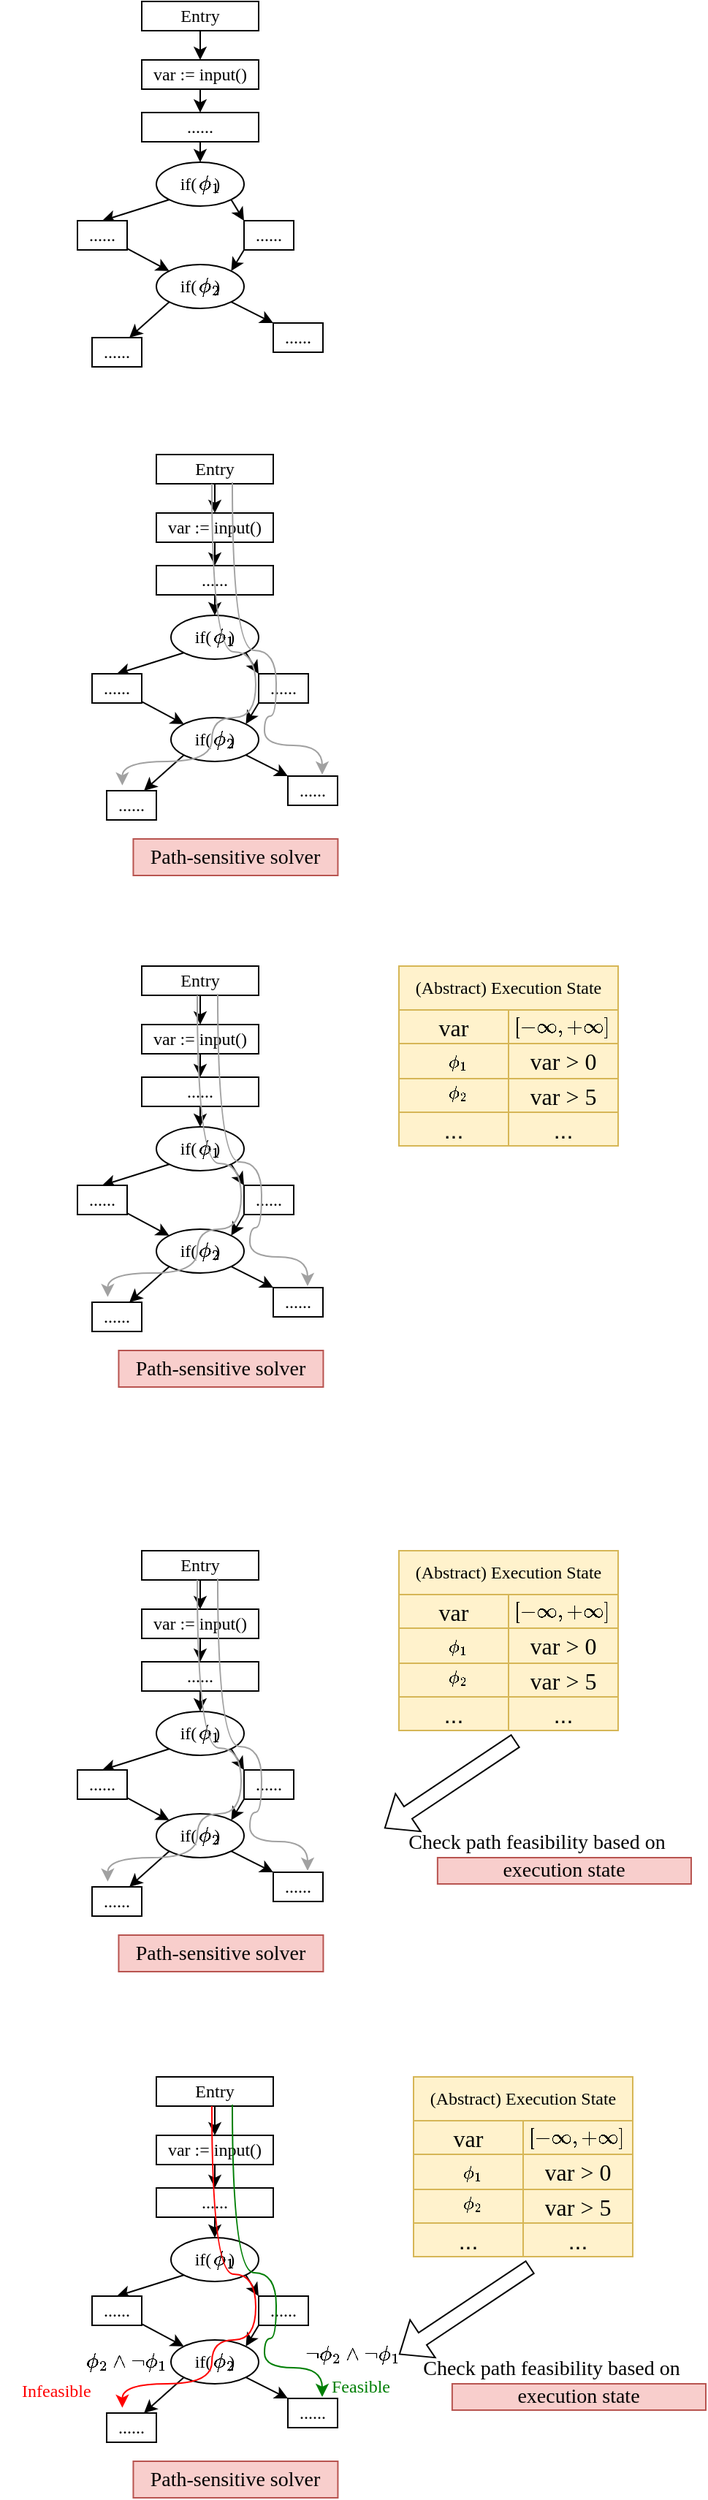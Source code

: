 <mxfile version="24.0.4" type="device" pages="2">
  <diagram name="intro" id="CC1X-T2M9uyqJMKbbvtn">
    <mxGraphModel dx="1114" dy="1673" grid="1" gridSize="10" guides="1" tooltips="1" connect="1" arrows="1" fold="1" page="1" pageScale="1" pageWidth="500" pageHeight="229" math="1" shadow="0">
      <root>
        <mxCell id="0" />
        <mxCell id="1" parent="0" />
        <mxCell id="78GMk1-3RHfl2nPPVAb4-1" value="" style="group" vertex="1" connectable="0" parent="1">
          <mxGeometry y="-60" width="470" height="288" as="geometry" />
        </mxCell>
        <mxCell id="78GMk1-3RHfl2nPPVAb4-2" value="&lt;span style=&quot;font-size: 14px;&quot;&gt;&lt;span&gt;Path-sensitive solver&lt;/span&gt;&lt;/span&gt;" style="text;html=1;align=center;verticalAlign=middle;whiteSpace=wrap;rounded=0;fontStyle=0;fillColor=#f8cecc;strokeColor=#b85450;fontFamily=Comic Sans MS;shadow=0;textShadow=0;" vertex="1" parent="78GMk1-3RHfl2nPPVAb4-1">
          <mxGeometry x="78.22" y="263" width="140" height="25" as="geometry" />
        </mxCell>
        <mxCell id="78GMk1-3RHfl2nPPVAb4-3" style="rounded=0;orthogonalLoop=1;jettySize=auto;html=1;exitX=0;exitY=1;exitDx=0;exitDy=0;entryX=0.5;entryY=0;entryDx=0;entryDy=0;" edge="1" parent="78GMk1-3RHfl2nPPVAb4-1" source="78GMk1-3RHfl2nPPVAb4-5" target="78GMk1-3RHfl2nPPVAb4-13">
          <mxGeometry relative="1" as="geometry" />
        </mxCell>
        <mxCell id="78GMk1-3RHfl2nPPVAb4-4" style="rounded=0;orthogonalLoop=1;jettySize=auto;html=1;exitX=1;exitY=1;exitDx=0;exitDy=0;entryX=0;entryY=0;entryDx=0;entryDy=0;" edge="1" parent="78GMk1-3RHfl2nPPVAb4-1" source="78GMk1-3RHfl2nPPVAb4-5" target="78GMk1-3RHfl2nPPVAb4-15">
          <mxGeometry relative="1" as="geometry" />
        </mxCell>
        <mxCell id="78GMk1-3RHfl2nPPVAb4-5" value="&lt;font face=&quot;Comic Sans MS&quot;&gt;if(&amp;nbsp; &amp;nbsp; )&lt;/font&gt;" style="ellipse;whiteSpace=wrap;html=1;" vertex="1" parent="78GMk1-3RHfl2nPPVAb4-1">
          <mxGeometry x="104" y="110" width="60" height="30" as="geometry" />
        </mxCell>
        <mxCell id="78GMk1-3RHfl2nPPVAb4-6" value="$$\phi_1$$" style="text;html=1;align=center;verticalAlign=middle;whiteSpace=wrap;rounded=0;" vertex="1" parent="78GMk1-3RHfl2nPPVAb4-1">
          <mxGeometry x="130" y="115" width="20" height="20" as="geometry" />
        </mxCell>
        <mxCell id="78GMk1-3RHfl2nPPVAb4-7" style="edgeStyle=orthogonalEdgeStyle;rounded=0;orthogonalLoop=1;jettySize=auto;html=1;exitX=0.5;exitY=1;exitDx=0;exitDy=0;entryX=0.5;entryY=0;entryDx=0;entryDy=0;" edge="1" parent="78GMk1-3RHfl2nPPVAb4-1" source="78GMk1-3RHfl2nPPVAb4-8" target="78GMk1-3RHfl2nPPVAb4-10">
          <mxGeometry relative="1" as="geometry" />
        </mxCell>
        <mxCell id="78GMk1-3RHfl2nPPVAb4-8" value="&lt;font face=&quot;Comic Sans MS&quot;&gt;Entry&lt;/font&gt;" style="rounded=0;whiteSpace=wrap;html=1;" vertex="1" parent="78GMk1-3RHfl2nPPVAb4-1">
          <mxGeometry x="94" width="80" height="20" as="geometry" />
        </mxCell>
        <mxCell id="78GMk1-3RHfl2nPPVAb4-9" style="edgeStyle=orthogonalEdgeStyle;rounded=0;orthogonalLoop=1;jettySize=auto;html=1;exitX=0.5;exitY=1;exitDx=0;exitDy=0;entryX=0.5;entryY=0;entryDx=0;entryDy=0;" edge="1" parent="78GMk1-3RHfl2nPPVAb4-1" source="78GMk1-3RHfl2nPPVAb4-10" target="78GMk1-3RHfl2nPPVAb4-12">
          <mxGeometry relative="1" as="geometry" />
        </mxCell>
        <mxCell id="78GMk1-3RHfl2nPPVAb4-10" value="&lt;font face=&quot;Comic Sans MS&quot;&gt;var := input()&lt;/font&gt;" style="rounded=0;whiteSpace=wrap;html=1;" vertex="1" parent="78GMk1-3RHfl2nPPVAb4-1">
          <mxGeometry x="94" y="40" width="80" height="20" as="geometry" />
        </mxCell>
        <mxCell id="78GMk1-3RHfl2nPPVAb4-11" style="edgeStyle=orthogonalEdgeStyle;rounded=0;orthogonalLoop=1;jettySize=auto;html=1;exitX=0.5;exitY=1;exitDx=0;exitDy=0;entryX=0.5;entryY=0;entryDx=0;entryDy=0;" edge="1" parent="78GMk1-3RHfl2nPPVAb4-1" source="78GMk1-3RHfl2nPPVAb4-12" target="78GMk1-3RHfl2nPPVAb4-5">
          <mxGeometry relative="1" as="geometry" />
        </mxCell>
        <mxCell id="78GMk1-3RHfl2nPPVAb4-12" value="&lt;font face=&quot;Comic Sans MS&quot;&gt;......&lt;/font&gt;" style="rounded=0;whiteSpace=wrap;html=1;" vertex="1" parent="78GMk1-3RHfl2nPPVAb4-1">
          <mxGeometry x="94" y="76" width="80" height="20" as="geometry" />
        </mxCell>
        <mxCell id="78GMk1-3RHfl2nPPVAb4-13" value="&lt;font face=&quot;Comic Sans MS&quot;&gt;......&lt;/font&gt;" style="rounded=0;whiteSpace=wrap;html=1;" vertex="1" parent="78GMk1-3RHfl2nPPVAb4-1">
          <mxGeometry x="50" y="150" width="34" height="20" as="geometry" />
        </mxCell>
        <mxCell id="78GMk1-3RHfl2nPPVAb4-14" style="rounded=0;orthogonalLoop=1;jettySize=auto;html=1;exitX=0;exitY=1;exitDx=0;exitDy=0;entryX=1;entryY=0;entryDx=0;entryDy=0;" edge="1" parent="78GMk1-3RHfl2nPPVAb4-1" source="78GMk1-3RHfl2nPPVAb4-15" target="78GMk1-3RHfl2nPPVAb4-18">
          <mxGeometry relative="1" as="geometry" />
        </mxCell>
        <mxCell id="78GMk1-3RHfl2nPPVAb4-15" value="&lt;font face=&quot;Comic Sans MS&quot;&gt;......&lt;/font&gt;" style="rounded=0;whiteSpace=wrap;html=1;" vertex="1" parent="78GMk1-3RHfl2nPPVAb4-1">
          <mxGeometry x="164" y="150" width="34" height="20" as="geometry" />
        </mxCell>
        <mxCell id="78GMk1-3RHfl2nPPVAb4-16" style="rounded=0;orthogonalLoop=1;jettySize=auto;html=1;exitX=0;exitY=1;exitDx=0;exitDy=0;entryX=0.75;entryY=0;entryDx=0;entryDy=0;" edge="1" parent="78GMk1-3RHfl2nPPVAb4-1" source="78GMk1-3RHfl2nPPVAb4-18" target="78GMk1-3RHfl2nPPVAb4-22">
          <mxGeometry relative="1" as="geometry" />
        </mxCell>
        <mxCell id="78GMk1-3RHfl2nPPVAb4-17" style="rounded=0;orthogonalLoop=1;jettySize=auto;html=1;exitX=1;exitY=1;exitDx=0;exitDy=0;entryX=0;entryY=0;entryDx=0;entryDy=0;" edge="1" parent="78GMk1-3RHfl2nPPVAb4-1" source="78GMk1-3RHfl2nPPVAb4-18" target="78GMk1-3RHfl2nPPVAb4-21">
          <mxGeometry relative="1" as="geometry" />
        </mxCell>
        <mxCell id="78GMk1-3RHfl2nPPVAb4-18" value="&lt;font face=&quot;Comic Sans MS&quot;&gt;if(&amp;nbsp; &amp;nbsp; )&lt;/font&gt;" style="ellipse;whiteSpace=wrap;html=1;" vertex="1" parent="78GMk1-3RHfl2nPPVAb4-1">
          <mxGeometry x="104" y="180" width="60" height="30" as="geometry" />
        </mxCell>
        <mxCell id="78GMk1-3RHfl2nPPVAb4-19" value="$$\phi_2$$" style="text;html=1;align=center;verticalAlign=middle;whiteSpace=wrap;rounded=0;" vertex="1" parent="78GMk1-3RHfl2nPPVAb4-1">
          <mxGeometry x="130" y="185" width="20" height="20" as="geometry" />
        </mxCell>
        <mxCell id="78GMk1-3RHfl2nPPVAb4-20" style="rounded=0;orthogonalLoop=1;jettySize=auto;html=1;entryX=0;entryY=0;entryDx=0;entryDy=0;" edge="1" parent="78GMk1-3RHfl2nPPVAb4-1" source="78GMk1-3RHfl2nPPVAb4-13" target="78GMk1-3RHfl2nPPVAb4-18">
          <mxGeometry relative="1" as="geometry" />
        </mxCell>
        <mxCell id="78GMk1-3RHfl2nPPVAb4-21" value="&lt;font face=&quot;Comic Sans MS&quot;&gt;......&lt;/font&gt;" style="rounded=0;whiteSpace=wrap;html=1;" vertex="1" parent="78GMk1-3RHfl2nPPVAb4-1">
          <mxGeometry x="184" y="220" width="34" height="20" as="geometry" />
        </mxCell>
        <mxCell id="78GMk1-3RHfl2nPPVAb4-22" value="&lt;font face=&quot;Comic Sans MS&quot;&gt;......&lt;/font&gt;" style="rounded=0;whiteSpace=wrap;html=1;" vertex="1" parent="78GMk1-3RHfl2nPPVAb4-1">
          <mxGeometry x="60" y="230" width="34" height="20" as="geometry" />
        </mxCell>
        <mxCell id="78GMk1-3RHfl2nPPVAb4-23" value="" style="shape=table;startSize=0;container=1;collapsible=0;childLayout=tableLayout;fontSize=16;fillColor=#fff2cc;strokeColor=#d6b656;" vertex="1" parent="78GMk1-3RHfl2nPPVAb4-1">
          <mxGeometry x="270" y="30" width="150" height="93" as="geometry" />
        </mxCell>
        <mxCell id="78GMk1-3RHfl2nPPVAb4-24" value="" style="shape=tableRow;horizontal=0;startSize=0;swimlaneHead=0;swimlaneBody=0;strokeColor=inherit;top=0;left=0;bottom=0;right=0;collapsible=0;dropTarget=0;fillColor=none;points=[[0,0.5],[1,0.5]];portConstraint=eastwest;fontSize=16;" vertex="1" parent="78GMk1-3RHfl2nPPVAb4-23">
          <mxGeometry width="150" height="23" as="geometry" />
        </mxCell>
        <mxCell id="78GMk1-3RHfl2nPPVAb4-25" value="var" style="shape=partialRectangle;html=1;whiteSpace=wrap;connectable=0;strokeColor=inherit;overflow=hidden;fillColor=none;top=0;left=0;bottom=0;right=0;pointerEvents=1;fontSize=16;fontFamily=Comic Sans MS;" vertex="1" parent="78GMk1-3RHfl2nPPVAb4-24">
          <mxGeometry width="75" height="23" as="geometry">
            <mxRectangle width="75" height="23" as="alternateBounds" />
          </mxGeometry>
        </mxCell>
        <mxCell id="78GMk1-3RHfl2nPPVAb4-26" value="" style="shape=partialRectangle;html=1;whiteSpace=wrap;connectable=0;strokeColor=inherit;overflow=hidden;fillColor=none;top=0;left=0;bottom=0;right=0;pointerEvents=1;fontSize=16;" vertex="1" parent="78GMk1-3RHfl2nPPVAb4-24">
          <mxGeometry x="75" width="75" height="23" as="geometry">
            <mxRectangle width="75" height="23" as="alternateBounds" />
          </mxGeometry>
        </mxCell>
        <mxCell id="78GMk1-3RHfl2nPPVAb4-27" value="" style="shape=tableRow;horizontal=0;startSize=0;swimlaneHead=0;swimlaneBody=0;strokeColor=inherit;top=0;left=0;bottom=0;right=0;collapsible=0;dropTarget=0;fillColor=none;points=[[0,0.5],[1,0.5]];portConstraint=eastwest;fontSize=16;" vertex="1" parent="78GMk1-3RHfl2nPPVAb4-23">
          <mxGeometry y="23" width="150" height="24" as="geometry" />
        </mxCell>
        <mxCell id="78GMk1-3RHfl2nPPVAb4-28" value="" style="shape=partialRectangle;html=1;whiteSpace=wrap;connectable=0;strokeColor=inherit;overflow=hidden;fillColor=none;top=0;left=0;bottom=0;right=0;pointerEvents=1;fontSize=16;" vertex="1" parent="78GMk1-3RHfl2nPPVAb4-27">
          <mxGeometry width="75" height="24" as="geometry">
            <mxRectangle width="75" height="24" as="alternateBounds" />
          </mxGeometry>
        </mxCell>
        <mxCell id="78GMk1-3RHfl2nPPVAb4-29" value="&lt;font face=&quot;Comic Sans MS&quot;&gt;var &amp;gt; 0&lt;/font&gt;" style="shape=partialRectangle;html=1;whiteSpace=wrap;connectable=0;strokeColor=inherit;overflow=hidden;fillColor=none;top=0;left=0;bottom=0;right=0;pointerEvents=1;fontSize=16;" vertex="1" parent="78GMk1-3RHfl2nPPVAb4-27">
          <mxGeometry x="75" width="75" height="24" as="geometry">
            <mxRectangle width="75" height="24" as="alternateBounds" />
          </mxGeometry>
        </mxCell>
        <mxCell id="78GMk1-3RHfl2nPPVAb4-30" value="" style="shape=tableRow;horizontal=0;startSize=0;swimlaneHead=0;swimlaneBody=0;strokeColor=inherit;top=0;left=0;bottom=0;right=0;collapsible=0;dropTarget=0;fillColor=none;points=[[0,0.5],[1,0.5]];portConstraint=eastwest;fontSize=16;" vertex="1" parent="78GMk1-3RHfl2nPPVAb4-23">
          <mxGeometry y="47" width="150" height="23" as="geometry" />
        </mxCell>
        <mxCell id="78GMk1-3RHfl2nPPVAb4-31" value="" style="shape=partialRectangle;html=1;whiteSpace=wrap;connectable=0;strokeColor=inherit;overflow=hidden;fillColor=none;top=0;left=0;bottom=0;right=0;pointerEvents=1;fontSize=16;" vertex="1" parent="78GMk1-3RHfl2nPPVAb4-30">
          <mxGeometry width="75" height="23" as="geometry">
            <mxRectangle width="75" height="23" as="alternateBounds" />
          </mxGeometry>
        </mxCell>
        <mxCell id="78GMk1-3RHfl2nPPVAb4-32" value="&lt;font face=&quot;Comic Sans MS&quot;&gt;var &amp;gt; 5&lt;/font&gt;" style="shape=partialRectangle;html=1;whiteSpace=wrap;connectable=0;strokeColor=inherit;overflow=hidden;fillColor=none;top=0;left=0;bottom=0;right=0;pointerEvents=1;fontSize=16;" vertex="1" parent="78GMk1-3RHfl2nPPVAb4-30">
          <mxGeometry x="75" width="75" height="23" as="geometry">
            <mxRectangle width="75" height="23" as="alternateBounds" />
          </mxGeometry>
        </mxCell>
        <mxCell id="78GMk1-3RHfl2nPPVAb4-33" style="shape=tableRow;horizontal=0;startSize=0;swimlaneHead=0;swimlaneBody=0;strokeColor=inherit;top=0;left=0;bottom=0;right=0;collapsible=0;dropTarget=0;fillColor=none;points=[[0,0.5],[1,0.5]];portConstraint=eastwest;fontSize=16;" vertex="1" parent="78GMk1-3RHfl2nPPVAb4-23">
          <mxGeometry y="70" width="150" height="23" as="geometry" />
        </mxCell>
        <mxCell id="78GMk1-3RHfl2nPPVAb4-34" value="..." style="shape=partialRectangle;html=1;whiteSpace=wrap;connectable=0;strokeColor=inherit;overflow=hidden;fillColor=none;top=0;left=0;bottom=0;right=0;pointerEvents=1;fontSize=16;" vertex="1" parent="78GMk1-3RHfl2nPPVAb4-33">
          <mxGeometry width="75" height="23" as="geometry">
            <mxRectangle width="75" height="23" as="alternateBounds" />
          </mxGeometry>
        </mxCell>
        <mxCell id="78GMk1-3RHfl2nPPVAb4-35" value="..." style="shape=partialRectangle;html=1;whiteSpace=wrap;connectable=0;strokeColor=inherit;overflow=hidden;fillColor=none;top=0;left=0;bottom=0;right=0;pointerEvents=1;fontSize=16;" vertex="1" parent="78GMk1-3RHfl2nPPVAb4-33">
          <mxGeometry x="75" width="75" height="23" as="geometry">
            <mxRectangle width="75" height="23" as="alternateBounds" />
          </mxGeometry>
        </mxCell>
        <mxCell id="78GMk1-3RHfl2nPPVAb4-36" value="(Abstract) Execution State" style="rounded=0;whiteSpace=wrap;html=1;fontFamily=Comic Sans MS;fillColor=#fff2cc;strokeColor=#d6b656;" vertex="1" parent="78GMk1-3RHfl2nPPVAb4-1">
          <mxGeometry x="270" width="150" height="30" as="geometry" />
        </mxCell>
        <mxCell id="78GMk1-3RHfl2nPPVAb4-37" value="$$[-\infty, +\infty]$$" style="text;html=1;align=center;verticalAlign=middle;whiteSpace=wrap;rounded=0;" vertex="1" parent="78GMk1-3RHfl2nPPVAb4-1">
          <mxGeometry x="362" y="32" width="40" height="20" as="geometry" />
        </mxCell>
        <mxCell id="78GMk1-3RHfl2nPPVAb4-38" value="&lt;font face=&quot;Comic Sans MS&quot;&gt;$$\phi_1$$&lt;/font&gt;" style="text;html=1;align=center;verticalAlign=middle;whiteSpace=wrap;rounded=0;" vertex="1" parent="78GMk1-3RHfl2nPPVAb4-1">
          <mxGeometry x="300" y="55" width="20" height="20" as="geometry" />
        </mxCell>
        <mxCell id="78GMk1-3RHfl2nPPVAb4-39" value="&lt;font face=&quot;Comic Sans MS&quot;&gt;$$\phi_2$$&lt;/font&gt;" style="text;html=1;align=center;verticalAlign=middle;whiteSpace=wrap;rounded=0;" vertex="1" parent="78GMk1-3RHfl2nPPVAb4-1">
          <mxGeometry x="300" y="76" width="20" height="20" as="geometry" />
        </mxCell>
        <mxCell id="78GMk1-3RHfl2nPPVAb4-40" value="" style="endArrow=classic;html=1;rounded=0;edgeStyle=orthogonalEdgeStyle;curved=1;strokeColor=#A1A1A1;entryX=0.668;entryY=-0.179;entryDx=0;entryDy=0;entryPerimeter=0;fontColor=#A1A1A1;" edge="1" parent="78GMk1-3RHfl2nPPVAb4-1">
          <mxGeometry width="50" height="50" relative="1" as="geometry">
            <mxPoint x="131.98" y="20" as="sourcePoint" />
            <mxPoint x="70.712" y="226.42" as="targetPoint" />
            <Array as="points">
              <mxPoint x="132" y="135" />
              <mxPoint x="162" y="135" />
              <mxPoint x="162" y="180" />
              <mxPoint x="132" y="180" />
              <mxPoint x="132" y="210" />
              <mxPoint x="71" y="210" />
            </Array>
          </mxGeometry>
        </mxCell>
        <mxCell id="78GMk1-3RHfl2nPPVAb4-41" value="" style="endArrow=classic;html=1;rounded=0;edgeStyle=orthogonalEdgeStyle;curved=1;strokeColor=#A1A1A1;entryX=0.75;entryY=0;entryDx=0;entryDy=0;fontColor=#A1A1A1;" edge="1" parent="78GMk1-3RHfl2nPPVAb4-1">
          <mxGeometry width="50" height="50" relative="1" as="geometry">
            <mxPoint x="145.99" y="19" as="sourcePoint" />
            <mxPoint x="207.5" y="219" as="targetPoint" />
            <Array as="points">
              <mxPoint x="146" y="134" />
              <mxPoint x="176" y="134" />
              <mxPoint x="176" y="179" />
              <mxPoint x="168" y="179" />
              <mxPoint x="168" y="199" />
              <mxPoint x="208" y="199" />
            </Array>
          </mxGeometry>
        </mxCell>
        <mxCell id="78GMk1-3RHfl2nPPVAb4-42" value="$$\phi_2\wedge\neg\phi_1$$" style="text;html=1;align=center;verticalAlign=middle;whiteSpace=wrap;rounded=0;fontColor=#FFFFFF;" vertex="1" parent="78GMk1-3RHfl2nPPVAb4-1">
          <mxGeometry x="44" y="180" width="60" height="30" as="geometry" />
        </mxCell>
        <mxCell id="78GMk1-3RHfl2nPPVAb4-43" value="Infeasible" style="text;html=1;align=left;verticalAlign=middle;whiteSpace=wrap;rounded=0;fontFamily=Comic Sans MS;fontColor=#FFFFFF;" vertex="1" parent="78GMk1-3RHfl2nPPVAb4-1">
          <mxGeometry y="200" width="60" height="30" as="geometry" />
        </mxCell>
        <mxCell id="78GMk1-3RHfl2nPPVAb4-44" value="&lt;font&gt;Feasible&lt;/font&gt;" style="text;html=1;align=left;verticalAlign=middle;whiteSpace=wrap;rounded=0;fontFamily=Comic Sans MS;fontColor=#FFFFFF;" vertex="1" parent="78GMk1-3RHfl2nPPVAb4-1">
          <mxGeometry x="220" y="190" width="60" height="30" as="geometry" />
        </mxCell>
        <mxCell id="78GMk1-3RHfl2nPPVAb4-45" value="$$\neg\phi_2\wedge\neg\phi_1$$" style="text;html=1;align=center;verticalAlign=middle;whiteSpace=wrap;rounded=0;fontColor=#FFFFFF;" vertex="1" parent="78GMk1-3RHfl2nPPVAb4-1">
          <mxGeometry x="198" y="175" width="60" height="30" as="geometry" />
        </mxCell>
        <mxCell id="78GMk1-3RHfl2nPPVAb4-46" value="" style="shape=flexArrow;endArrow=classic;html=1;rounded=0;strokeColor=#FFFFFF;" edge="1" parent="78GMk1-3RHfl2nPPVAb4-1">
          <mxGeometry width="50" height="50" relative="1" as="geometry">
            <mxPoint x="350" y="130" as="sourcePoint" />
            <mxPoint x="260" y="190" as="targetPoint" />
          </mxGeometry>
        </mxCell>
        <mxCell id="78GMk1-3RHfl2nPPVAb4-47" value="&lt;font style=&quot;font-size: 14px;&quot;&gt;Check path feasibility based on &lt;b&gt;execution state&lt;/b&gt;&lt;/font&gt;" style="text;html=1;align=center;verticalAlign=middle;whiteSpace=wrap;rounded=0;fontStyle=0;fillColor=#FFFFFF;strokeColor=#FFFFFF;fontFamily=Garamond;shadow=0;textShadow=0;fontColor=#FFFFFF;" vertex="1" parent="78GMk1-3RHfl2nPPVAb4-1">
          <mxGeometry x="296.43" y="190" width="173.57" height="38" as="geometry" />
        </mxCell>
        <mxCell id="78GMk1-3RHfl2nPPVAb4-48" value="" style="group" vertex="1" connectable="0" parent="1">
          <mxGeometry x="10" y="-410" width="470" height="288" as="geometry" />
        </mxCell>
        <mxCell id="78GMk1-3RHfl2nPPVAb4-49" value="&lt;span style=&quot;font-size: 14px;&quot;&gt;&lt;span&gt;Path-sensitive solver&lt;/span&gt;&lt;/span&gt;" style="text;html=1;align=center;verticalAlign=middle;whiteSpace=wrap;rounded=0;fontStyle=0;fillColor=#f8cecc;strokeColor=#b85450;fontFamily=Comic Sans MS;shadow=0;textShadow=0;" vertex="1" parent="78GMk1-3RHfl2nPPVAb4-48">
          <mxGeometry x="78.22" y="263" width="140" height="25" as="geometry" />
        </mxCell>
        <mxCell id="78GMk1-3RHfl2nPPVAb4-50" style="rounded=0;orthogonalLoop=1;jettySize=auto;html=1;exitX=0;exitY=1;exitDx=0;exitDy=0;entryX=0.5;entryY=0;entryDx=0;entryDy=0;" edge="1" parent="78GMk1-3RHfl2nPPVAb4-48" source="78GMk1-3RHfl2nPPVAb4-52" target="78GMk1-3RHfl2nPPVAb4-60">
          <mxGeometry relative="1" as="geometry" />
        </mxCell>
        <mxCell id="78GMk1-3RHfl2nPPVAb4-51" style="rounded=0;orthogonalLoop=1;jettySize=auto;html=1;exitX=1;exitY=1;exitDx=0;exitDy=0;entryX=0;entryY=0;entryDx=0;entryDy=0;" edge="1" parent="78GMk1-3RHfl2nPPVAb4-48" source="78GMk1-3RHfl2nPPVAb4-52" target="78GMk1-3RHfl2nPPVAb4-62">
          <mxGeometry relative="1" as="geometry" />
        </mxCell>
        <mxCell id="78GMk1-3RHfl2nPPVAb4-52" value="&lt;font face=&quot;Comic Sans MS&quot;&gt;if(&amp;nbsp; &amp;nbsp; )&lt;/font&gt;" style="ellipse;whiteSpace=wrap;html=1;" vertex="1" parent="78GMk1-3RHfl2nPPVAb4-48">
          <mxGeometry x="104" y="110" width="60" height="30" as="geometry" />
        </mxCell>
        <mxCell id="78GMk1-3RHfl2nPPVAb4-53" value="$$\phi_1$$" style="text;html=1;align=center;verticalAlign=middle;whiteSpace=wrap;rounded=0;" vertex="1" parent="78GMk1-3RHfl2nPPVAb4-48">
          <mxGeometry x="130" y="115" width="20" height="20" as="geometry" />
        </mxCell>
        <mxCell id="78GMk1-3RHfl2nPPVAb4-54" style="edgeStyle=orthogonalEdgeStyle;rounded=0;orthogonalLoop=1;jettySize=auto;html=1;exitX=0.5;exitY=1;exitDx=0;exitDy=0;entryX=0.5;entryY=0;entryDx=0;entryDy=0;" edge="1" parent="78GMk1-3RHfl2nPPVAb4-48" source="78GMk1-3RHfl2nPPVAb4-55" target="78GMk1-3RHfl2nPPVAb4-57">
          <mxGeometry relative="1" as="geometry" />
        </mxCell>
        <mxCell id="78GMk1-3RHfl2nPPVAb4-55" value="&lt;font face=&quot;Comic Sans MS&quot;&gt;Entry&lt;/font&gt;" style="rounded=0;whiteSpace=wrap;html=1;" vertex="1" parent="78GMk1-3RHfl2nPPVAb4-48">
          <mxGeometry x="94" width="80" height="20" as="geometry" />
        </mxCell>
        <mxCell id="78GMk1-3RHfl2nPPVAb4-56" style="edgeStyle=orthogonalEdgeStyle;rounded=0;orthogonalLoop=1;jettySize=auto;html=1;exitX=0.5;exitY=1;exitDx=0;exitDy=0;entryX=0.5;entryY=0;entryDx=0;entryDy=0;" edge="1" parent="78GMk1-3RHfl2nPPVAb4-48" source="78GMk1-3RHfl2nPPVAb4-57" target="78GMk1-3RHfl2nPPVAb4-59">
          <mxGeometry relative="1" as="geometry" />
        </mxCell>
        <mxCell id="78GMk1-3RHfl2nPPVAb4-57" value="&lt;font face=&quot;Comic Sans MS&quot;&gt;var := input()&lt;/font&gt;" style="rounded=0;whiteSpace=wrap;html=1;" vertex="1" parent="78GMk1-3RHfl2nPPVAb4-48">
          <mxGeometry x="94" y="40" width="80" height="20" as="geometry" />
        </mxCell>
        <mxCell id="78GMk1-3RHfl2nPPVAb4-58" style="edgeStyle=orthogonalEdgeStyle;rounded=0;orthogonalLoop=1;jettySize=auto;html=1;exitX=0.5;exitY=1;exitDx=0;exitDy=0;entryX=0.5;entryY=0;entryDx=0;entryDy=0;" edge="1" parent="78GMk1-3RHfl2nPPVAb4-48" source="78GMk1-3RHfl2nPPVAb4-59" target="78GMk1-3RHfl2nPPVAb4-52">
          <mxGeometry relative="1" as="geometry" />
        </mxCell>
        <mxCell id="78GMk1-3RHfl2nPPVAb4-59" value="&lt;font face=&quot;Comic Sans MS&quot;&gt;......&lt;/font&gt;" style="rounded=0;whiteSpace=wrap;html=1;" vertex="1" parent="78GMk1-3RHfl2nPPVAb4-48">
          <mxGeometry x="94" y="76" width="80" height="20" as="geometry" />
        </mxCell>
        <mxCell id="78GMk1-3RHfl2nPPVAb4-60" value="&lt;font face=&quot;Comic Sans MS&quot;&gt;......&lt;/font&gt;" style="rounded=0;whiteSpace=wrap;html=1;" vertex="1" parent="78GMk1-3RHfl2nPPVAb4-48">
          <mxGeometry x="50" y="150" width="34" height="20" as="geometry" />
        </mxCell>
        <mxCell id="78GMk1-3RHfl2nPPVAb4-61" style="rounded=0;orthogonalLoop=1;jettySize=auto;html=1;exitX=0;exitY=1;exitDx=0;exitDy=0;entryX=1;entryY=0;entryDx=0;entryDy=0;" edge="1" parent="78GMk1-3RHfl2nPPVAb4-48" source="78GMk1-3RHfl2nPPVAb4-62" target="78GMk1-3RHfl2nPPVAb4-65">
          <mxGeometry relative="1" as="geometry" />
        </mxCell>
        <mxCell id="78GMk1-3RHfl2nPPVAb4-62" value="&lt;font face=&quot;Comic Sans MS&quot;&gt;......&lt;/font&gt;" style="rounded=0;whiteSpace=wrap;html=1;" vertex="1" parent="78GMk1-3RHfl2nPPVAb4-48">
          <mxGeometry x="164" y="150" width="34" height="20" as="geometry" />
        </mxCell>
        <mxCell id="78GMk1-3RHfl2nPPVAb4-63" style="rounded=0;orthogonalLoop=1;jettySize=auto;html=1;exitX=0;exitY=1;exitDx=0;exitDy=0;entryX=0.75;entryY=0;entryDx=0;entryDy=0;" edge="1" parent="78GMk1-3RHfl2nPPVAb4-48" source="78GMk1-3RHfl2nPPVAb4-65" target="78GMk1-3RHfl2nPPVAb4-69">
          <mxGeometry relative="1" as="geometry" />
        </mxCell>
        <mxCell id="78GMk1-3RHfl2nPPVAb4-64" style="rounded=0;orthogonalLoop=1;jettySize=auto;html=1;exitX=1;exitY=1;exitDx=0;exitDy=0;entryX=0;entryY=0;entryDx=0;entryDy=0;" edge="1" parent="78GMk1-3RHfl2nPPVAb4-48" source="78GMk1-3RHfl2nPPVAb4-65" target="78GMk1-3RHfl2nPPVAb4-68">
          <mxGeometry relative="1" as="geometry" />
        </mxCell>
        <mxCell id="78GMk1-3RHfl2nPPVAb4-65" value="&lt;font face=&quot;Comic Sans MS&quot;&gt;if(&amp;nbsp; &amp;nbsp; )&lt;/font&gt;" style="ellipse;whiteSpace=wrap;html=1;" vertex="1" parent="78GMk1-3RHfl2nPPVAb4-48">
          <mxGeometry x="104" y="180" width="60" height="30" as="geometry" />
        </mxCell>
        <mxCell id="78GMk1-3RHfl2nPPVAb4-66" value="$$\phi_2$$" style="text;html=1;align=center;verticalAlign=middle;whiteSpace=wrap;rounded=0;" vertex="1" parent="78GMk1-3RHfl2nPPVAb4-48">
          <mxGeometry x="130" y="185" width="20" height="20" as="geometry" />
        </mxCell>
        <mxCell id="78GMk1-3RHfl2nPPVAb4-67" style="rounded=0;orthogonalLoop=1;jettySize=auto;html=1;entryX=0;entryY=0;entryDx=0;entryDy=0;" edge="1" parent="78GMk1-3RHfl2nPPVAb4-48" source="78GMk1-3RHfl2nPPVAb4-60" target="78GMk1-3RHfl2nPPVAb4-65">
          <mxGeometry relative="1" as="geometry" />
        </mxCell>
        <mxCell id="78GMk1-3RHfl2nPPVAb4-68" value="&lt;font face=&quot;Comic Sans MS&quot;&gt;......&lt;/font&gt;" style="rounded=0;whiteSpace=wrap;html=1;" vertex="1" parent="78GMk1-3RHfl2nPPVAb4-48">
          <mxGeometry x="184" y="220" width="34" height="20" as="geometry" />
        </mxCell>
        <mxCell id="78GMk1-3RHfl2nPPVAb4-69" value="&lt;font face=&quot;Comic Sans MS&quot;&gt;......&lt;/font&gt;" style="rounded=0;whiteSpace=wrap;html=1;" vertex="1" parent="78GMk1-3RHfl2nPPVAb4-48">
          <mxGeometry x="60" y="230" width="34" height="20" as="geometry" />
        </mxCell>
        <mxCell id="78GMk1-3RHfl2nPPVAb4-70" value="" style="shape=table;startSize=0;container=1;collapsible=0;childLayout=tableLayout;fontSize=16;fillColor=#FFFFFF;strokeColor=#FFFFFF;fontColor=#FFFFFF;" vertex="1" parent="78GMk1-3RHfl2nPPVAb4-48">
          <mxGeometry x="270" y="30" width="150" height="70" as="geometry" />
        </mxCell>
        <mxCell id="78GMk1-3RHfl2nPPVAb4-71" value="" style="shape=tableRow;horizontal=0;startSize=0;swimlaneHead=0;swimlaneBody=0;strokeColor=#FFFFFF;top=0;left=0;bottom=0;right=0;collapsible=0;dropTarget=0;fillColor=#FFFFFF;points=[[0,0.5],[1,0.5]];portConstraint=eastwest;fontSize=16;fontColor=#FFFFFF;" vertex="1" parent="78GMk1-3RHfl2nPPVAb4-70">
          <mxGeometry width="150" height="23" as="geometry" />
        </mxCell>
        <mxCell id="78GMk1-3RHfl2nPPVAb4-72" value="var" style="shape=partialRectangle;html=1;whiteSpace=wrap;connectable=0;strokeColor=#FFFFFF;overflow=hidden;fillColor=#FFFFFF;top=0;left=0;bottom=0;right=0;pointerEvents=1;fontSize=16;fontFamily=Comic Sans MS;fontColor=#FFFFFF;" vertex="1" parent="78GMk1-3RHfl2nPPVAb4-71">
          <mxGeometry width="75" height="23" as="geometry">
            <mxRectangle width="75" height="23" as="alternateBounds" />
          </mxGeometry>
        </mxCell>
        <mxCell id="78GMk1-3RHfl2nPPVAb4-73" value="" style="shape=partialRectangle;html=1;whiteSpace=wrap;connectable=0;strokeColor=#FFFFFF;overflow=hidden;fillColor=#FFFFFF;top=0;left=0;bottom=0;right=0;pointerEvents=1;fontSize=16;fontColor=#FFFFFF;" vertex="1" parent="78GMk1-3RHfl2nPPVAb4-71">
          <mxGeometry x="75" width="75" height="23" as="geometry">
            <mxRectangle width="75" height="23" as="alternateBounds" />
          </mxGeometry>
        </mxCell>
        <mxCell id="78GMk1-3RHfl2nPPVAb4-74" value="" style="shape=tableRow;horizontal=0;startSize=0;swimlaneHead=0;swimlaneBody=0;strokeColor=#FFFFFF;top=0;left=0;bottom=0;right=0;collapsible=0;dropTarget=0;fillColor=#FFFFFF;points=[[0,0.5],[1,0.5]];portConstraint=eastwest;fontSize=16;fontColor=#FFFFFF;" vertex="1" parent="78GMk1-3RHfl2nPPVAb4-70">
          <mxGeometry y="23" width="150" height="24" as="geometry" />
        </mxCell>
        <mxCell id="78GMk1-3RHfl2nPPVAb4-75" value="" style="shape=partialRectangle;html=1;whiteSpace=wrap;connectable=0;strokeColor=#FFFFFF;overflow=hidden;fillColor=#FFFFFF;top=0;left=0;bottom=0;right=0;pointerEvents=1;fontSize=16;fontColor=#FFFFFF;" vertex="1" parent="78GMk1-3RHfl2nPPVAb4-74">
          <mxGeometry width="75" height="24" as="geometry">
            <mxRectangle width="75" height="24" as="alternateBounds" />
          </mxGeometry>
        </mxCell>
        <mxCell id="78GMk1-3RHfl2nPPVAb4-76" value="" style="shape=partialRectangle;html=1;whiteSpace=wrap;connectable=0;strokeColor=#FFFFFF;overflow=hidden;fillColor=#FFFFFF;top=0;left=0;bottom=0;right=0;pointerEvents=1;fontSize=16;fontColor=#FFFFFF;" vertex="1" parent="78GMk1-3RHfl2nPPVAb4-74">
          <mxGeometry x="75" width="75" height="24" as="geometry">
            <mxRectangle width="75" height="24" as="alternateBounds" />
          </mxGeometry>
        </mxCell>
        <mxCell id="78GMk1-3RHfl2nPPVAb4-77" value="" style="shape=tableRow;horizontal=0;startSize=0;swimlaneHead=0;swimlaneBody=0;strokeColor=#FFFFFF;top=0;left=0;bottom=0;right=0;collapsible=0;dropTarget=0;fillColor=#FFFFFF;points=[[0,0.5],[1,0.5]];portConstraint=eastwest;fontSize=16;fontColor=#FFFFFF;" vertex="1" parent="78GMk1-3RHfl2nPPVAb4-70">
          <mxGeometry y="47" width="150" height="23" as="geometry" />
        </mxCell>
        <mxCell id="78GMk1-3RHfl2nPPVAb4-78" value="" style="shape=partialRectangle;html=1;whiteSpace=wrap;connectable=0;strokeColor=#FFFFFF;overflow=hidden;fillColor=#FFFFFF;top=0;left=0;bottom=0;right=0;pointerEvents=1;fontSize=16;fontColor=#FFFFFF;" vertex="1" parent="78GMk1-3RHfl2nPPVAb4-77">
          <mxGeometry width="75" height="23" as="geometry">
            <mxRectangle width="75" height="23" as="alternateBounds" />
          </mxGeometry>
        </mxCell>
        <mxCell id="78GMk1-3RHfl2nPPVAb4-79" value="" style="shape=partialRectangle;html=1;whiteSpace=wrap;connectable=0;strokeColor=#FFFFFF;overflow=hidden;fillColor=#FFFFFF;top=0;left=0;bottom=0;right=0;pointerEvents=1;fontSize=16;fontColor=#FFFFFF;" vertex="1" parent="78GMk1-3RHfl2nPPVAb4-77">
          <mxGeometry x="75" width="75" height="23" as="geometry">
            <mxRectangle width="75" height="23" as="alternateBounds" />
          </mxGeometry>
        </mxCell>
        <mxCell id="78GMk1-3RHfl2nPPVAb4-80" value="(Abstract) Execution State" style="rounded=0;whiteSpace=wrap;html=1;fontFamily=Comic Sans MS;fillColor=#FFFFFF;strokeColor=#FFFFFF;fontColor=#FFFFFF;" vertex="1" parent="78GMk1-3RHfl2nPPVAb4-48">
          <mxGeometry x="270" width="150" height="30" as="geometry" />
        </mxCell>
        <mxCell id="78GMk1-3RHfl2nPPVAb4-81" value="$$[-\infty, +\infty]$$" style="text;html=1;align=center;verticalAlign=middle;whiteSpace=wrap;rounded=0;fillColor=#FFFFFF;strokeColor=#FFFFFF;fontColor=#FFFFFF;" vertex="1" parent="78GMk1-3RHfl2nPPVAb4-48">
          <mxGeometry x="362" y="32" width="40" height="20" as="geometry" />
        </mxCell>
        <mxCell id="78GMk1-3RHfl2nPPVAb4-82" value="&lt;font face=&quot;Comic Sans MS&quot;&gt;...&lt;/font&gt;" style="text;html=1;align=center;verticalAlign=middle;whiteSpace=wrap;rounded=0;fillColor=#FFFFFF;strokeColor=#FFFFFF;fontColor=#FFFFFF;" vertex="1" parent="78GMk1-3RHfl2nPPVAb4-48">
          <mxGeometry x="372" y="56" width="20" height="20" as="geometry" />
        </mxCell>
        <mxCell id="78GMk1-3RHfl2nPPVAb4-83" value="&lt;font face=&quot;Comic Sans MS&quot;&gt;...&lt;/font&gt;" style="text;html=1;align=center;verticalAlign=middle;whiteSpace=wrap;rounded=0;fillColor=#FFFFFF;strokeColor=#FFFFFF;fontColor=#FFFFFF;" vertex="1" parent="78GMk1-3RHfl2nPPVAb4-48">
          <mxGeometry x="300" y="55" width="20" height="20" as="geometry" />
        </mxCell>
        <mxCell id="78GMk1-3RHfl2nPPVAb4-84" value="&lt;font face=&quot;Comic Sans MS&quot;&gt;...&lt;/font&gt;" style="text;html=1;align=center;verticalAlign=middle;whiteSpace=wrap;rounded=0;fillColor=#FFFFFF;strokeColor=#FFFFFF;fontColor=#FFFFFF;" vertex="1" parent="78GMk1-3RHfl2nPPVAb4-48">
          <mxGeometry x="372" y="77" width="20" height="20" as="geometry" />
        </mxCell>
        <mxCell id="78GMk1-3RHfl2nPPVAb4-85" value="&lt;font face=&quot;Comic Sans MS&quot;&gt;...&lt;/font&gt;" style="text;html=1;align=center;verticalAlign=middle;whiteSpace=wrap;rounded=0;fillColor=#FFFFFF;strokeColor=#FFFFFF;fontColor=#FFFFFF;" vertex="1" parent="78GMk1-3RHfl2nPPVAb4-48">
          <mxGeometry x="300" y="76" width="20" height="20" as="geometry" />
        </mxCell>
        <mxCell id="78GMk1-3RHfl2nPPVAb4-86" value="" style="endArrow=classic;html=1;rounded=0;edgeStyle=orthogonalEdgeStyle;curved=1;strokeColor=#A1A1A1;entryX=0.668;entryY=-0.179;entryDx=0;entryDy=0;entryPerimeter=0;" edge="1" parent="78GMk1-3RHfl2nPPVAb4-48">
          <mxGeometry width="50" height="50" relative="1" as="geometry">
            <mxPoint x="131.98" y="20" as="sourcePoint" />
            <mxPoint x="70.712" y="226.42" as="targetPoint" />
            <Array as="points">
              <mxPoint x="132" y="135" />
              <mxPoint x="162" y="135" />
              <mxPoint x="162" y="180" />
              <mxPoint x="132" y="180" />
              <mxPoint x="132" y="210" />
              <mxPoint x="71" y="210" />
            </Array>
          </mxGeometry>
        </mxCell>
        <mxCell id="78GMk1-3RHfl2nPPVAb4-87" value="" style="endArrow=classic;html=1;rounded=0;edgeStyle=orthogonalEdgeStyle;curved=1;strokeColor=#A1A1A1;entryX=0.75;entryY=0;entryDx=0;entryDy=0;" edge="1" parent="78GMk1-3RHfl2nPPVAb4-48">
          <mxGeometry width="50" height="50" relative="1" as="geometry">
            <mxPoint x="145.99" y="19" as="sourcePoint" />
            <mxPoint x="207.5" y="219" as="targetPoint" />
            <Array as="points">
              <mxPoint x="146" y="134" />
              <mxPoint x="176" y="134" />
              <mxPoint x="176" y="179" />
              <mxPoint x="168" y="179" />
              <mxPoint x="168" y="199" />
              <mxPoint x="208" y="199" />
            </Array>
          </mxGeometry>
        </mxCell>
        <mxCell id="78GMk1-3RHfl2nPPVAb4-88" value="$$\phi_2\wedge\neg\phi_1$$" style="text;html=1;align=center;verticalAlign=middle;whiteSpace=wrap;rounded=0;fontColor=#FFFFFF;" vertex="1" parent="78GMk1-3RHfl2nPPVAb4-48">
          <mxGeometry x="44" y="180" width="60" height="30" as="geometry" />
        </mxCell>
        <mxCell id="78GMk1-3RHfl2nPPVAb4-89" value="Infeasible" style="text;html=1;align=left;verticalAlign=middle;whiteSpace=wrap;rounded=0;fontFamily=Comic Sans MS;fontColor=#FFFFFF;" vertex="1" parent="78GMk1-3RHfl2nPPVAb4-48">
          <mxGeometry y="200" width="60" height="30" as="geometry" />
        </mxCell>
        <mxCell id="78GMk1-3RHfl2nPPVAb4-90" value="&lt;font&gt;Feasible&lt;/font&gt;" style="text;html=1;align=left;verticalAlign=middle;whiteSpace=wrap;rounded=0;fontFamily=Comic Sans MS;fontColor=#FFFFFF;" vertex="1" parent="78GMk1-3RHfl2nPPVAb4-48">
          <mxGeometry x="220" y="190" width="60" height="30" as="geometry" />
        </mxCell>
        <mxCell id="78GMk1-3RHfl2nPPVAb4-91" value="$$\neg\phi_2\wedge\neg\phi_1$$" style="text;html=1;align=center;verticalAlign=middle;whiteSpace=wrap;rounded=0;fontColor=#FFFFFF;" vertex="1" parent="78GMk1-3RHfl2nPPVAb4-48">
          <mxGeometry x="198" y="175" width="60" height="30" as="geometry" />
        </mxCell>
        <mxCell id="78GMk1-3RHfl2nPPVAb4-92" value="" style="shape=flexArrow;endArrow=classic;html=1;rounded=0;strokeColor=#FFFFFF;" edge="1" parent="78GMk1-3RHfl2nPPVAb4-48">
          <mxGeometry width="50" height="50" relative="1" as="geometry">
            <mxPoint x="350" y="110" as="sourcePoint" />
            <mxPoint x="260" y="170" as="targetPoint" />
          </mxGeometry>
        </mxCell>
        <mxCell id="78GMk1-3RHfl2nPPVAb4-93" value="&lt;font style=&quot;font-size: 14px;&quot;&gt;Check path feasibility based on &lt;b&gt;execution state&lt;/b&gt;&lt;/font&gt;" style="text;html=1;align=center;verticalAlign=middle;whiteSpace=wrap;rounded=0;fontStyle=0;fillColor=#FFFFFF;strokeColor=#FFFFFF;fontFamily=Garamond;shadow=0;textShadow=0;fontColor=#FFFFFF;" vertex="1" parent="78GMk1-3RHfl2nPPVAb4-48">
          <mxGeometry x="296.43" y="190" width="173.57" height="38" as="geometry" />
        </mxCell>
        <mxCell id="78GMk1-3RHfl2nPPVAb4-94" value="" style="group" vertex="1" connectable="0" parent="1">
          <mxGeometry y="-720" width="470" height="288" as="geometry" />
        </mxCell>
        <mxCell id="78GMk1-3RHfl2nPPVAb4-95" value="&lt;span style=&quot;font-size: 14px;&quot;&gt;&lt;b&gt;Path-sensitive solver&lt;/b&gt;&lt;/span&gt;" style="text;html=1;align=center;verticalAlign=middle;whiteSpace=wrap;rounded=0;fontStyle=0;fillColor=#FFFFFF;strokeColor=#FFFFFF;fontFamily=Garamond;shadow=0;textShadow=0;fontColor=#FFFFFF;" vertex="1" parent="78GMk1-3RHfl2nPPVAb4-94">
          <mxGeometry x="78.22" y="263" width="123.57" height="25" as="geometry" />
        </mxCell>
        <mxCell id="78GMk1-3RHfl2nPPVAb4-96" style="rounded=0;orthogonalLoop=1;jettySize=auto;html=1;exitX=0;exitY=1;exitDx=0;exitDy=0;entryX=0.5;entryY=0;entryDx=0;entryDy=0;" edge="1" parent="78GMk1-3RHfl2nPPVAb4-94" source="78GMk1-3RHfl2nPPVAb4-98" target="78GMk1-3RHfl2nPPVAb4-106">
          <mxGeometry relative="1" as="geometry" />
        </mxCell>
        <mxCell id="78GMk1-3RHfl2nPPVAb4-97" style="rounded=0;orthogonalLoop=1;jettySize=auto;html=1;exitX=1;exitY=1;exitDx=0;exitDy=0;entryX=0;entryY=0;entryDx=0;entryDy=0;" edge="1" parent="78GMk1-3RHfl2nPPVAb4-94" source="78GMk1-3RHfl2nPPVAb4-98" target="78GMk1-3RHfl2nPPVAb4-108">
          <mxGeometry relative="1" as="geometry" />
        </mxCell>
        <mxCell id="78GMk1-3RHfl2nPPVAb4-98" value="&lt;font face=&quot;Comic Sans MS&quot;&gt;if(&amp;nbsp; &amp;nbsp; )&lt;/font&gt;" style="ellipse;whiteSpace=wrap;html=1;" vertex="1" parent="78GMk1-3RHfl2nPPVAb4-94">
          <mxGeometry x="104" y="110" width="60" height="30" as="geometry" />
        </mxCell>
        <mxCell id="78GMk1-3RHfl2nPPVAb4-99" value="$$\phi_1$$" style="text;html=1;align=center;verticalAlign=middle;whiteSpace=wrap;rounded=0;" vertex="1" parent="78GMk1-3RHfl2nPPVAb4-94">
          <mxGeometry x="130" y="115" width="20" height="20" as="geometry" />
        </mxCell>
        <mxCell id="78GMk1-3RHfl2nPPVAb4-100" style="edgeStyle=orthogonalEdgeStyle;rounded=0;orthogonalLoop=1;jettySize=auto;html=1;exitX=0.5;exitY=1;exitDx=0;exitDy=0;entryX=0.5;entryY=0;entryDx=0;entryDy=0;" edge="1" parent="78GMk1-3RHfl2nPPVAb4-94" source="78GMk1-3RHfl2nPPVAb4-101" target="78GMk1-3RHfl2nPPVAb4-103">
          <mxGeometry relative="1" as="geometry" />
        </mxCell>
        <mxCell id="78GMk1-3RHfl2nPPVAb4-101" value="&lt;font face=&quot;Comic Sans MS&quot;&gt;Entry&lt;/font&gt;" style="rounded=0;whiteSpace=wrap;html=1;" vertex="1" parent="78GMk1-3RHfl2nPPVAb4-94">
          <mxGeometry x="94" width="80" height="20" as="geometry" />
        </mxCell>
        <mxCell id="78GMk1-3RHfl2nPPVAb4-102" style="edgeStyle=orthogonalEdgeStyle;rounded=0;orthogonalLoop=1;jettySize=auto;html=1;exitX=0.5;exitY=1;exitDx=0;exitDy=0;entryX=0.5;entryY=0;entryDx=0;entryDy=0;" edge="1" parent="78GMk1-3RHfl2nPPVAb4-94" source="78GMk1-3RHfl2nPPVAb4-103" target="78GMk1-3RHfl2nPPVAb4-105">
          <mxGeometry relative="1" as="geometry" />
        </mxCell>
        <mxCell id="78GMk1-3RHfl2nPPVAb4-103" value="&lt;font face=&quot;Comic Sans MS&quot;&gt;var := input()&lt;/font&gt;" style="rounded=0;whiteSpace=wrap;html=1;" vertex="1" parent="78GMk1-3RHfl2nPPVAb4-94">
          <mxGeometry x="94" y="40" width="80" height="20" as="geometry" />
        </mxCell>
        <mxCell id="78GMk1-3RHfl2nPPVAb4-104" style="edgeStyle=orthogonalEdgeStyle;rounded=0;orthogonalLoop=1;jettySize=auto;html=1;exitX=0.5;exitY=1;exitDx=0;exitDy=0;entryX=0.5;entryY=0;entryDx=0;entryDy=0;" edge="1" parent="78GMk1-3RHfl2nPPVAb4-94" source="78GMk1-3RHfl2nPPVAb4-105" target="78GMk1-3RHfl2nPPVAb4-98">
          <mxGeometry relative="1" as="geometry" />
        </mxCell>
        <mxCell id="78GMk1-3RHfl2nPPVAb4-105" value="&lt;font face=&quot;Comic Sans MS&quot;&gt;......&lt;/font&gt;" style="rounded=0;whiteSpace=wrap;html=1;" vertex="1" parent="78GMk1-3RHfl2nPPVAb4-94">
          <mxGeometry x="94" y="76" width="80" height="20" as="geometry" />
        </mxCell>
        <mxCell id="78GMk1-3RHfl2nPPVAb4-106" value="&lt;font face=&quot;Comic Sans MS&quot;&gt;......&lt;/font&gt;" style="rounded=0;whiteSpace=wrap;html=1;" vertex="1" parent="78GMk1-3RHfl2nPPVAb4-94">
          <mxGeometry x="50" y="150" width="34" height="20" as="geometry" />
        </mxCell>
        <mxCell id="78GMk1-3RHfl2nPPVAb4-107" style="rounded=0;orthogonalLoop=1;jettySize=auto;html=1;exitX=0;exitY=1;exitDx=0;exitDy=0;entryX=1;entryY=0;entryDx=0;entryDy=0;" edge="1" parent="78GMk1-3RHfl2nPPVAb4-94" source="78GMk1-3RHfl2nPPVAb4-108" target="78GMk1-3RHfl2nPPVAb4-111">
          <mxGeometry relative="1" as="geometry" />
        </mxCell>
        <mxCell id="78GMk1-3RHfl2nPPVAb4-108" value="&lt;font face=&quot;Comic Sans MS&quot;&gt;......&lt;/font&gt;" style="rounded=0;whiteSpace=wrap;html=1;" vertex="1" parent="78GMk1-3RHfl2nPPVAb4-94">
          <mxGeometry x="164" y="150" width="34" height="20" as="geometry" />
        </mxCell>
        <mxCell id="78GMk1-3RHfl2nPPVAb4-109" style="rounded=0;orthogonalLoop=1;jettySize=auto;html=1;exitX=0;exitY=1;exitDx=0;exitDy=0;entryX=0.75;entryY=0;entryDx=0;entryDy=0;" edge="1" parent="78GMk1-3RHfl2nPPVAb4-94" source="78GMk1-3RHfl2nPPVAb4-111" target="78GMk1-3RHfl2nPPVAb4-115">
          <mxGeometry relative="1" as="geometry" />
        </mxCell>
        <mxCell id="78GMk1-3RHfl2nPPVAb4-110" style="rounded=0;orthogonalLoop=1;jettySize=auto;html=1;exitX=1;exitY=1;exitDx=0;exitDy=0;entryX=0;entryY=0;entryDx=0;entryDy=0;" edge="1" parent="78GMk1-3RHfl2nPPVAb4-94" source="78GMk1-3RHfl2nPPVAb4-111" target="78GMk1-3RHfl2nPPVAb4-114">
          <mxGeometry relative="1" as="geometry" />
        </mxCell>
        <mxCell id="78GMk1-3RHfl2nPPVAb4-111" value="&lt;font face=&quot;Comic Sans MS&quot;&gt;if(&amp;nbsp; &amp;nbsp; )&lt;/font&gt;" style="ellipse;whiteSpace=wrap;html=1;" vertex="1" parent="78GMk1-3RHfl2nPPVAb4-94">
          <mxGeometry x="104" y="180" width="60" height="30" as="geometry" />
        </mxCell>
        <mxCell id="78GMk1-3RHfl2nPPVAb4-112" value="$$\phi_2$$" style="text;html=1;align=center;verticalAlign=middle;whiteSpace=wrap;rounded=0;" vertex="1" parent="78GMk1-3RHfl2nPPVAb4-94">
          <mxGeometry x="130" y="185" width="20" height="20" as="geometry" />
        </mxCell>
        <mxCell id="78GMk1-3RHfl2nPPVAb4-113" style="rounded=0;orthogonalLoop=1;jettySize=auto;html=1;entryX=0;entryY=0;entryDx=0;entryDy=0;" edge="1" parent="78GMk1-3RHfl2nPPVAb4-94" source="78GMk1-3RHfl2nPPVAb4-106" target="78GMk1-3RHfl2nPPVAb4-111">
          <mxGeometry relative="1" as="geometry" />
        </mxCell>
        <mxCell id="78GMk1-3RHfl2nPPVAb4-114" value="&lt;font face=&quot;Comic Sans MS&quot;&gt;......&lt;/font&gt;" style="rounded=0;whiteSpace=wrap;html=1;" vertex="1" parent="78GMk1-3RHfl2nPPVAb4-94">
          <mxGeometry x="184" y="220" width="34" height="20" as="geometry" />
        </mxCell>
        <mxCell id="78GMk1-3RHfl2nPPVAb4-115" value="&lt;font face=&quot;Comic Sans MS&quot;&gt;......&lt;/font&gt;" style="rounded=0;whiteSpace=wrap;html=1;" vertex="1" parent="78GMk1-3RHfl2nPPVAb4-94">
          <mxGeometry x="60" y="230" width="34" height="20" as="geometry" />
        </mxCell>
        <mxCell id="78GMk1-3RHfl2nPPVAb4-116" value="" style="shape=table;startSize=0;container=1;collapsible=0;childLayout=tableLayout;fontSize=16;fillColor=#FFFFFF;strokeColor=#FFFFFF;fontColor=#FFFFFF;" vertex="1" parent="78GMk1-3RHfl2nPPVAb4-94">
          <mxGeometry x="270" y="30" width="150" height="70" as="geometry" />
        </mxCell>
        <mxCell id="78GMk1-3RHfl2nPPVAb4-117" value="" style="shape=tableRow;horizontal=0;startSize=0;swimlaneHead=0;swimlaneBody=0;strokeColor=#FFFFFF;top=0;left=0;bottom=0;right=0;collapsible=0;dropTarget=0;fillColor=#FFFFFF;points=[[0,0.5],[1,0.5]];portConstraint=eastwest;fontSize=16;fontColor=#FFFFFF;" vertex="1" parent="78GMk1-3RHfl2nPPVAb4-116">
          <mxGeometry width="150" height="23" as="geometry" />
        </mxCell>
        <mxCell id="78GMk1-3RHfl2nPPVAb4-118" value="var" style="shape=partialRectangle;html=1;whiteSpace=wrap;connectable=0;strokeColor=#FFFFFF;overflow=hidden;fillColor=#FFFFFF;top=0;left=0;bottom=0;right=0;pointerEvents=1;fontSize=16;fontFamily=Comic Sans MS;fontColor=#FFFFFF;" vertex="1" parent="78GMk1-3RHfl2nPPVAb4-117">
          <mxGeometry width="75" height="23" as="geometry">
            <mxRectangle width="75" height="23" as="alternateBounds" />
          </mxGeometry>
        </mxCell>
        <mxCell id="78GMk1-3RHfl2nPPVAb4-119" value="" style="shape=partialRectangle;html=1;whiteSpace=wrap;connectable=0;strokeColor=#FFFFFF;overflow=hidden;fillColor=#FFFFFF;top=0;left=0;bottom=0;right=0;pointerEvents=1;fontSize=16;fontColor=#FFFFFF;" vertex="1" parent="78GMk1-3RHfl2nPPVAb4-117">
          <mxGeometry x="75" width="75" height="23" as="geometry">
            <mxRectangle width="75" height="23" as="alternateBounds" />
          </mxGeometry>
        </mxCell>
        <mxCell id="78GMk1-3RHfl2nPPVAb4-120" value="" style="shape=tableRow;horizontal=0;startSize=0;swimlaneHead=0;swimlaneBody=0;strokeColor=#FFFFFF;top=0;left=0;bottom=0;right=0;collapsible=0;dropTarget=0;fillColor=#FFFFFF;points=[[0,0.5],[1,0.5]];portConstraint=eastwest;fontSize=16;fontColor=#FFFFFF;" vertex="1" parent="78GMk1-3RHfl2nPPVAb4-116">
          <mxGeometry y="23" width="150" height="24" as="geometry" />
        </mxCell>
        <mxCell id="78GMk1-3RHfl2nPPVAb4-121" value="" style="shape=partialRectangle;html=1;whiteSpace=wrap;connectable=0;strokeColor=#FFFFFF;overflow=hidden;fillColor=#FFFFFF;top=0;left=0;bottom=0;right=0;pointerEvents=1;fontSize=16;fontColor=#FFFFFF;" vertex="1" parent="78GMk1-3RHfl2nPPVAb4-120">
          <mxGeometry width="75" height="24" as="geometry">
            <mxRectangle width="75" height="24" as="alternateBounds" />
          </mxGeometry>
        </mxCell>
        <mxCell id="78GMk1-3RHfl2nPPVAb4-122" value="" style="shape=partialRectangle;html=1;whiteSpace=wrap;connectable=0;strokeColor=#FFFFFF;overflow=hidden;fillColor=#FFFFFF;top=0;left=0;bottom=0;right=0;pointerEvents=1;fontSize=16;fontColor=#FFFFFF;" vertex="1" parent="78GMk1-3RHfl2nPPVAb4-120">
          <mxGeometry x="75" width="75" height="24" as="geometry">
            <mxRectangle width="75" height="24" as="alternateBounds" />
          </mxGeometry>
        </mxCell>
        <mxCell id="78GMk1-3RHfl2nPPVAb4-123" value="" style="shape=tableRow;horizontal=0;startSize=0;swimlaneHead=0;swimlaneBody=0;strokeColor=#FFFFFF;top=0;left=0;bottom=0;right=0;collapsible=0;dropTarget=0;fillColor=#FFFFFF;points=[[0,0.5],[1,0.5]];portConstraint=eastwest;fontSize=16;fontColor=#FFFFFF;" vertex="1" parent="78GMk1-3RHfl2nPPVAb4-116">
          <mxGeometry y="47" width="150" height="23" as="geometry" />
        </mxCell>
        <mxCell id="78GMk1-3RHfl2nPPVAb4-124" value="" style="shape=partialRectangle;html=1;whiteSpace=wrap;connectable=0;strokeColor=#FFFFFF;overflow=hidden;fillColor=#FFFFFF;top=0;left=0;bottom=0;right=0;pointerEvents=1;fontSize=16;fontColor=#FFFFFF;" vertex="1" parent="78GMk1-3RHfl2nPPVAb4-123">
          <mxGeometry width="75" height="23" as="geometry">
            <mxRectangle width="75" height="23" as="alternateBounds" />
          </mxGeometry>
        </mxCell>
        <mxCell id="78GMk1-3RHfl2nPPVAb4-125" value="" style="shape=partialRectangle;html=1;whiteSpace=wrap;connectable=0;strokeColor=#FFFFFF;overflow=hidden;fillColor=#FFFFFF;top=0;left=0;bottom=0;right=0;pointerEvents=1;fontSize=16;fontColor=#FFFFFF;" vertex="1" parent="78GMk1-3RHfl2nPPVAb4-123">
          <mxGeometry x="75" width="75" height="23" as="geometry">
            <mxRectangle width="75" height="23" as="alternateBounds" />
          </mxGeometry>
        </mxCell>
        <mxCell id="78GMk1-3RHfl2nPPVAb4-126" value="(Abstract) Execution State" style="rounded=0;whiteSpace=wrap;html=1;fontFamily=Comic Sans MS;fillColor=#FFFFFF;strokeColor=#FFFFFF;fontColor=#FFFFFF;" vertex="1" parent="78GMk1-3RHfl2nPPVAb4-94">
          <mxGeometry x="270" width="150" height="30" as="geometry" />
        </mxCell>
        <mxCell id="78GMk1-3RHfl2nPPVAb4-127" value="$$[-\infty, +\infty]$$" style="text;html=1;align=center;verticalAlign=middle;whiteSpace=wrap;rounded=0;fillColor=#FFFFFF;strokeColor=#FFFFFF;fontColor=#FFFFFF;" vertex="1" parent="78GMk1-3RHfl2nPPVAb4-94">
          <mxGeometry x="362" y="32" width="40" height="20" as="geometry" />
        </mxCell>
        <mxCell id="78GMk1-3RHfl2nPPVAb4-128" value="&lt;font face=&quot;Comic Sans MS&quot;&gt;...&lt;/font&gt;" style="text;html=1;align=center;verticalAlign=middle;whiteSpace=wrap;rounded=0;fillColor=#FFFFFF;strokeColor=#FFFFFF;fontColor=#FFFFFF;" vertex="1" parent="78GMk1-3RHfl2nPPVAb4-94">
          <mxGeometry x="372" y="56" width="20" height="20" as="geometry" />
        </mxCell>
        <mxCell id="78GMk1-3RHfl2nPPVAb4-129" value="&lt;font face=&quot;Comic Sans MS&quot;&gt;...&lt;/font&gt;" style="text;html=1;align=center;verticalAlign=middle;whiteSpace=wrap;rounded=0;fillColor=#FFFFFF;strokeColor=#FFFFFF;fontColor=#FFFFFF;" vertex="1" parent="78GMk1-3RHfl2nPPVAb4-94">
          <mxGeometry x="300" y="55" width="20" height="20" as="geometry" />
        </mxCell>
        <mxCell id="78GMk1-3RHfl2nPPVAb4-130" value="&lt;font face=&quot;Comic Sans MS&quot;&gt;...&lt;/font&gt;" style="text;html=1;align=center;verticalAlign=middle;whiteSpace=wrap;rounded=0;fillColor=#FFFFFF;strokeColor=#FFFFFF;fontColor=#FFFFFF;" vertex="1" parent="78GMk1-3RHfl2nPPVAb4-94">
          <mxGeometry x="372" y="77" width="20" height="20" as="geometry" />
        </mxCell>
        <mxCell id="78GMk1-3RHfl2nPPVAb4-131" value="&lt;font face=&quot;Comic Sans MS&quot;&gt;...&lt;/font&gt;" style="text;html=1;align=center;verticalAlign=middle;whiteSpace=wrap;rounded=0;fillColor=#FFFFFF;strokeColor=#FFFFFF;fontColor=#FFFFFF;" vertex="1" parent="78GMk1-3RHfl2nPPVAb4-94">
          <mxGeometry x="300" y="76" width="20" height="20" as="geometry" />
        </mxCell>
        <mxCell id="78GMk1-3RHfl2nPPVAb4-132" value="$$\phi_2\wedge\neg\phi_1$$" style="text;html=1;align=center;verticalAlign=middle;whiteSpace=wrap;rounded=0;fontColor=#FFFFFF;" vertex="1" parent="78GMk1-3RHfl2nPPVAb4-94">
          <mxGeometry x="44" y="180" width="60" height="30" as="geometry" />
        </mxCell>
        <mxCell id="78GMk1-3RHfl2nPPVAb4-133" value="Infeasible" style="text;html=1;align=left;verticalAlign=middle;whiteSpace=wrap;rounded=0;fontFamily=Comic Sans MS;fontColor=#FFFFFF;" vertex="1" parent="78GMk1-3RHfl2nPPVAb4-94">
          <mxGeometry y="200" width="60" height="30" as="geometry" />
        </mxCell>
        <mxCell id="78GMk1-3RHfl2nPPVAb4-134" value="&lt;font&gt;Feasible&lt;/font&gt;" style="text;html=1;align=left;verticalAlign=middle;whiteSpace=wrap;rounded=0;fontFamily=Comic Sans MS;fontColor=#FFFFFF;" vertex="1" parent="78GMk1-3RHfl2nPPVAb4-94">
          <mxGeometry x="220" y="190" width="60" height="30" as="geometry" />
        </mxCell>
        <mxCell id="78GMk1-3RHfl2nPPVAb4-135" value="$$\neg\phi_2\wedge\neg\phi_1$$" style="text;html=1;align=center;verticalAlign=middle;whiteSpace=wrap;rounded=0;fontColor=#FFFFFF;" vertex="1" parent="78GMk1-3RHfl2nPPVAb4-94">
          <mxGeometry x="198" y="175" width="60" height="30" as="geometry" />
        </mxCell>
        <mxCell id="78GMk1-3RHfl2nPPVAb4-136" value="" style="shape=flexArrow;endArrow=classic;html=1;rounded=0;strokeColor=#FFFFFF;" edge="1" parent="78GMk1-3RHfl2nPPVAb4-94">
          <mxGeometry width="50" height="50" relative="1" as="geometry">
            <mxPoint x="350" y="110" as="sourcePoint" />
            <mxPoint x="260" y="170" as="targetPoint" />
          </mxGeometry>
        </mxCell>
        <mxCell id="78GMk1-3RHfl2nPPVAb4-137" value="&lt;font style=&quot;font-size: 14px;&quot;&gt;Check path feasibility based on &lt;b&gt;execution state&lt;/b&gt;&lt;/font&gt;" style="text;html=1;align=center;verticalAlign=middle;whiteSpace=wrap;rounded=0;fontStyle=0;fillColor=#FFFFFF;strokeColor=#FFFFFF;fontFamily=Garamond;shadow=0;textShadow=0;fontColor=#FFFFFF;" vertex="1" parent="78GMk1-3RHfl2nPPVAb4-94">
          <mxGeometry x="296.43" y="190" width="173.57" height="38" as="geometry" />
        </mxCell>
        <mxCell id="78GMk1-3RHfl2nPPVAb4-138" value="" style="group" vertex="1" connectable="0" parent="1">
          <mxGeometry x="10" y="700" width="470" height="288" as="geometry" />
        </mxCell>
        <mxCell id="78GMk1-3RHfl2nPPVAb4-139" value="&lt;span style=&quot;font-size: 14px;&quot;&gt;Path-sensitive solver&lt;/span&gt;" style="text;html=1;align=center;verticalAlign=middle;whiteSpace=wrap;rounded=0;fontStyle=0;fillColor=#f8cecc;strokeColor=#b85450;fontFamily=Comic Sans MS;shadow=0;textShadow=0;" vertex="1" parent="78GMk1-3RHfl2nPPVAb4-138">
          <mxGeometry x="78.22" y="263" width="140" height="25" as="geometry" />
        </mxCell>
        <mxCell id="78GMk1-3RHfl2nPPVAb4-140" style="rounded=0;orthogonalLoop=1;jettySize=auto;html=1;exitX=0;exitY=1;exitDx=0;exitDy=0;entryX=0.5;entryY=0;entryDx=0;entryDy=0;" edge="1" parent="78GMk1-3RHfl2nPPVAb4-138" source="78GMk1-3RHfl2nPPVAb4-142" target="78GMk1-3RHfl2nPPVAb4-150">
          <mxGeometry relative="1" as="geometry" />
        </mxCell>
        <mxCell id="78GMk1-3RHfl2nPPVAb4-141" style="rounded=0;orthogonalLoop=1;jettySize=auto;html=1;exitX=1;exitY=1;exitDx=0;exitDy=0;entryX=0;entryY=0;entryDx=0;entryDy=0;" edge="1" parent="78GMk1-3RHfl2nPPVAb4-138" source="78GMk1-3RHfl2nPPVAb4-142" target="78GMk1-3RHfl2nPPVAb4-152">
          <mxGeometry relative="1" as="geometry" />
        </mxCell>
        <mxCell id="78GMk1-3RHfl2nPPVAb4-142" value="&lt;font face=&quot;Comic Sans MS&quot;&gt;if(&amp;nbsp; &amp;nbsp; )&lt;/font&gt;" style="ellipse;whiteSpace=wrap;html=1;" vertex="1" parent="78GMk1-3RHfl2nPPVAb4-138">
          <mxGeometry x="104" y="110" width="60" height="30" as="geometry" />
        </mxCell>
        <mxCell id="78GMk1-3RHfl2nPPVAb4-143" value="$$\phi_1$$" style="text;html=1;align=center;verticalAlign=middle;whiteSpace=wrap;rounded=0;" vertex="1" parent="78GMk1-3RHfl2nPPVAb4-138">
          <mxGeometry x="130" y="115" width="20" height="20" as="geometry" />
        </mxCell>
        <mxCell id="78GMk1-3RHfl2nPPVAb4-144" style="edgeStyle=orthogonalEdgeStyle;rounded=0;orthogonalLoop=1;jettySize=auto;html=1;exitX=0.5;exitY=1;exitDx=0;exitDy=0;entryX=0.5;entryY=0;entryDx=0;entryDy=0;" edge="1" parent="78GMk1-3RHfl2nPPVAb4-138" source="78GMk1-3RHfl2nPPVAb4-145" target="78GMk1-3RHfl2nPPVAb4-147">
          <mxGeometry relative="1" as="geometry" />
        </mxCell>
        <mxCell id="78GMk1-3RHfl2nPPVAb4-145" value="&lt;font face=&quot;Comic Sans MS&quot;&gt;Entry&lt;/font&gt;" style="rounded=0;whiteSpace=wrap;html=1;" vertex="1" parent="78GMk1-3RHfl2nPPVAb4-138">
          <mxGeometry x="94" width="80" height="20" as="geometry" />
        </mxCell>
        <mxCell id="78GMk1-3RHfl2nPPVAb4-146" style="edgeStyle=orthogonalEdgeStyle;rounded=0;orthogonalLoop=1;jettySize=auto;html=1;exitX=0.5;exitY=1;exitDx=0;exitDy=0;entryX=0.5;entryY=0;entryDx=0;entryDy=0;" edge="1" parent="78GMk1-3RHfl2nPPVAb4-138" source="78GMk1-3RHfl2nPPVAb4-147" target="78GMk1-3RHfl2nPPVAb4-149">
          <mxGeometry relative="1" as="geometry" />
        </mxCell>
        <mxCell id="78GMk1-3RHfl2nPPVAb4-147" value="&lt;font face=&quot;Comic Sans MS&quot;&gt;var := input()&lt;/font&gt;" style="rounded=0;whiteSpace=wrap;html=1;" vertex="1" parent="78GMk1-3RHfl2nPPVAb4-138">
          <mxGeometry x="94" y="40" width="80" height="20" as="geometry" />
        </mxCell>
        <mxCell id="78GMk1-3RHfl2nPPVAb4-148" style="edgeStyle=orthogonalEdgeStyle;rounded=0;orthogonalLoop=1;jettySize=auto;html=1;exitX=0.5;exitY=1;exitDx=0;exitDy=0;entryX=0.5;entryY=0;entryDx=0;entryDy=0;" edge="1" parent="78GMk1-3RHfl2nPPVAb4-138" source="78GMk1-3RHfl2nPPVAb4-149" target="78GMk1-3RHfl2nPPVAb4-142">
          <mxGeometry relative="1" as="geometry" />
        </mxCell>
        <mxCell id="78GMk1-3RHfl2nPPVAb4-149" value="&lt;font face=&quot;Comic Sans MS&quot;&gt;......&lt;/font&gt;" style="rounded=0;whiteSpace=wrap;html=1;" vertex="1" parent="78GMk1-3RHfl2nPPVAb4-138">
          <mxGeometry x="94" y="76" width="80" height="20" as="geometry" />
        </mxCell>
        <mxCell id="78GMk1-3RHfl2nPPVAb4-150" value="&lt;font face=&quot;Comic Sans MS&quot;&gt;......&lt;/font&gt;" style="rounded=0;whiteSpace=wrap;html=1;" vertex="1" parent="78GMk1-3RHfl2nPPVAb4-138">
          <mxGeometry x="50" y="150" width="34" height="20" as="geometry" />
        </mxCell>
        <mxCell id="78GMk1-3RHfl2nPPVAb4-151" style="rounded=0;orthogonalLoop=1;jettySize=auto;html=1;exitX=0;exitY=1;exitDx=0;exitDy=0;entryX=1;entryY=0;entryDx=0;entryDy=0;" edge="1" parent="78GMk1-3RHfl2nPPVAb4-138" source="78GMk1-3RHfl2nPPVAb4-152" target="78GMk1-3RHfl2nPPVAb4-155">
          <mxGeometry relative="1" as="geometry" />
        </mxCell>
        <mxCell id="78GMk1-3RHfl2nPPVAb4-152" value="&lt;font face=&quot;Comic Sans MS&quot;&gt;......&lt;/font&gt;" style="rounded=0;whiteSpace=wrap;html=1;" vertex="1" parent="78GMk1-3RHfl2nPPVAb4-138">
          <mxGeometry x="164" y="150" width="34" height="20" as="geometry" />
        </mxCell>
        <mxCell id="78GMk1-3RHfl2nPPVAb4-153" style="rounded=0;orthogonalLoop=1;jettySize=auto;html=1;exitX=0;exitY=1;exitDx=0;exitDy=0;entryX=0.75;entryY=0;entryDx=0;entryDy=0;" edge="1" parent="78GMk1-3RHfl2nPPVAb4-138" source="78GMk1-3RHfl2nPPVAb4-155" target="78GMk1-3RHfl2nPPVAb4-159">
          <mxGeometry relative="1" as="geometry" />
        </mxCell>
        <mxCell id="78GMk1-3RHfl2nPPVAb4-154" style="rounded=0;orthogonalLoop=1;jettySize=auto;html=1;exitX=1;exitY=1;exitDx=0;exitDy=0;entryX=0;entryY=0;entryDx=0;entryDy=0;" edge="1" parent="78GMk1-3RHfl2nPPVAb4-138" source="78GMk1-3RHfl2nPPVAb4-155" target="78GMk1-3RHfl2nPPVAb4-158">
          <mxGeometry relative="1" as="geometry" />
        </mxCell>
        <mxCell id="78GMk1-3RHfl2nPPVAb4-155" value="&lt;font face=&quot;Comic Sans MS&quot;&gt;if(&amp;nbsp; &amp;nbsp; )&lt;/font&gt;" style="ellipse;whiteSpace=wrap;html=1;" vertex="1" parent="78GMk1-3RHfl2nPPVAb4-138">
          <mxGeometry x="104" y="180" width="60" height="30" as="geometry" />
        </mxCell>
        <mxCell id="78GMk1-3RHfl2nPPVAb4-156" value="$$\phi_2$$" style="text;html=1;align=center;verticalAlign=middle;whiteSpace=wrap;rounded=0;" vertex="1" parent="78GMk1-3RHfl2nPPVAb4-138">
          <mxGeometry x="130" y="185" width="20" height="20" as="geometry" />
        </mxCell>
        <mxCell id="78GMk1-3RHfl2nPPVAb4-157" style="rounded=0;orthogonalLoop=1;jettySize=auto;html=1;entryX=0;entryY=0;entryDx=0;entryDy=0;" edge="1" parent="78GMk1-3RHfl2nPPVAb4-138" source="78GMk1-3RHfl2nPPVAb4-150" target="78GMk1-3RHfl2nPPVAb4-155">
          <mxGeometry relative="1" as="geometry" />
        </mxCell>
        <mxCell id="78GMk1-3RHfl2nPPVAb4-158" value="&lt;font face=&quot;Comic Sans MS&quot;&gt;......&lt;/font&gt;" style="rounded=0;whiteSpace=wrap;html=1;" vertex="1" parent="78GMk1-3RHfl2nPPVAb4-138">
          <mxGeometry x="184" y="220" width="34" height="20" as="geometry" />
        </mxCell>
        <mxCell id="78GMk1-3RHfl2nPPVAb4-159" value="&lt;font face=&quot;Comic Sans MS&quot;&gt;......&lt;/font&gt;" style="rounded=0;whiteSpace=wrap;html=1;" vertex="1" parent="78GMk1-3RHfl2nPPVAb4-138">
          <mxGeometry x="60" y="230" width="34" height="20" as="geometry" />
        </mxCell>
        <mxCell id="78GMk1-3RHfl2nPPVAb4-160" value="" style="shape=table;startSize=0;container=1;collapsible=0;childLayout=tableLayout;fontSize=16;fillColor=#fff2cc;strokeColor=#d6b656;" vertex="1" parent="78GMk1-3RHfl2nPPVAb4-138">
          <mxGeometry x="270" y="30" width="150" height="93" as="geometry" />
        </mxCell>
        <mxCell id="78GMk1-3RHfl2nPPVAb4-161" value="" style="shape=tableRow;horizontal=0;startSize=0;swimlaneHead=0;swimlaneBody=0;strokeColor=inherit;top=0;left=0;bottom=0;right=0;collapsible=0;dropTarget=0;fillColor=none;points=[[0,0.5],[1,0.5]];portConstraint=eastwest;fontSize=16;" vertex="1" parent="78GMk1-3RHfl2nPPVAb4-160">
          <mxGeometry width="150" height="23" as="geometry" />
        </mxCell>
        <mxCell id="78GMk1-3RHfl2nPPVAb4-162" value="var" style="shape=partialRectangle;html=1;whiteSpace=wrap;connectable=0;strokeColor=inherit;overflow=hidden;fillColor=none;top=0;left=0;bottom=0;right=0;pointerEvents=1;fontSize=16;fontFamily=Comic Sans MS;" vertex="1" parent="78GMk1-3RHfl2nPPVAb4-161">
          <mxGeometry width="75" height="23" as="geometry">
            <mxRectangle width="75" height="23" as="alternateBounds" />
          </mxGeometry>
        </mxCell>
        <mxCell id="78GMk1-3RHfl2nPPVAb4-163" value="" style="shape=partialRectangle;html=1;whiteSpace=wrap;connectable=0;strokeColor=inherit;overflow=hidden;fillColor=none;top=0;left=0;bottom=0;right=0;pointerEvents=1;fontSize=16;" vertex="1" parent="78GMk1-3RHfl2nPPVAb4-161">
          <mxGeometry x="75" width="75" height="23" as="geometry">
            <mxRectangle width="75" height="23" as="alternateBounds" />
          </mxGeometry>
        </mxCell>
        <mxCell id="78GMk1-3RHfl2nPPVAb4-164" value="" style="shape=tableRow;horizontal=0;startSize=0;swimlaneHead=0;swimlaneBody=0;strokeColor=inherit;top=0;left=0;bottom=0;right=0;collapsible=0;dropTarget=0;fillColor=none;points=[[0,0.5],[1,0.5]];portConstraint=eastwest;fontSize=16;" vertex="1" parent="78GMk1-3RHfl2nPPVAb4-160">
          <mxGeometry y="23" width="150" height="24" as="geometry" />
        </mxCell>
        <mxCell id="78GMk1-3RHfl2nPPVAb4-165" value="" style="shape=partialRectangle;html=1;whiteSpace=wrap;connectable=0;strokeColor=inherit;overflow=hidden;fillColor=none;top=0;left=0;bottom=0;right=0;pointerEvents=1;fontSize=16;" vertex="1" parent="78GMk1-3RHfl2nPPVAb4-164">
          <mxGeometry width="75" height="24" as="geometry">
            <mxRectangle width="75" height="24" as="alternateBounds" />
          </mxGeometry>
        </mxCell>
        <mxCell id="78GMk1-3RHfl2nPPVAb4-166" value="var &amp;gt; 0" style="shape=partialRectangle;html=1;whiteSpace=wrap;connectable=0;strokeColor=inherit;overflow=hidden;fillColor=none;top=0;left=0;bottom=0;right=0;pointerEvents=1;fontSize=16;fontFamily=Comic Sans MS;" vertex="1" parent="78GMk1-3RHfl2nPPVAb4-164">
          <mxGeometry x="75" width="75" height="24" as="geometry">
            <mxRectangle width="75" height="24" as="alternateBounds" />
          </mxGeometry>
        </mxCell>
        <mxCell id="78GMk1-3RHfl2nPPVAb4-167" value="" style="shape=tableRow;horizontal=0;startSize=0;swimlaneHead=0;swimlaneBody=0;strokeColor=inherit;top=0;left=0;bottom=0;right=0;collapsible=0;dropTarget=0;fillColor=none;points=[[0,0.5],[1,0.5]];portConstraint=eastwest;fontSize=16;" vertex="1" parent="78GMk1-3RHfl2nPPVAb4-160">
          <mxGeometry y="47" width="150" height="23" as="geometry" />
        </mxCell>
        <mxCell id="78GMk1-3RHfl2nPPVAb4-168" value="" style="shape=partialRectangle;html=1;whiteSpace=wrap;connectable=0;strokeColor=inherit;overflow=hidden;fillColor=none;top=0;left=0;bottom=0;right=0;pointerEvents=1;fontSize=16;" vertex="1" parent="78GMk1-3RHfl2nPPVAb4-167">
          <mxGeometry width="75" height="23" as="geometry">
            <mxRectangle width="75" height="23" as="alternateBounds" />
          </mxGeometry>
        </mxCell>
        <mxCell id="78GMk1-3RHfl2nPPVAb4-169" value="&lt;font face=&quot;Comic Sans MS&quot;&gt;var &amp;gt; 5&lt;/font&gt;" style="shape=partialRectangle;html=1;whiteSpace=wrap;connectable=0;strokeColor=inherit;overflow=hidden;fillColor=none;top=0;left=0;bottom=0;right=0;pointerEvents=1;fontSize=16;" vertex="1" parent="78GMk1-3RHfl2nPPVAb4-167">
          <mxGeometry x="75" width="75" height="23" as="geometry">
            <mxRectangle width="75" height="23" as="alternateBounds" />
          </mxGeometry>
        </mxCell>
        <mxCell id="78GMk1-3RHfl2nPPVAb4-170" style="shape=tableRow;horizontal=0;startSize=0;swimlaneHead=0;swimlaneBody=0;strokeColor=inherit;top=0;left=0;bottom=0;right=0;collapsible=0;dropTarget=0;fillColor=none;points=[[0,0.5],[1,0.5]];portConstraint=eastwest;fontSize=16;" vertex="1" parent="78GMk1-3RHfl2nPPVAb4-160">
          <mxGeometry y="70" width="150" height="23" as="geometry" />
        </mxCell>
        <mxCell id="78GMk1-3RHfl2nPPVAb4-171" value="..." style="shape=partialRectangle;html=1;whiteSpace=wrap;connectable=0;strokeColor=inherit;overflow=hidden;fillColor=none;top=0;left=0;bottom=0;right=0;pointerEvents=1;fontSize=16;" vertex="1" parent="78GMk1-3RHfl2nPPVAb4-170">
          <mxGeometry width="75" height="23" as="geometry">
            <mxRectangle width="75" height="23" as="alternateBounds" />
          </mxGeometry>
        </mxCell>
        <mxCell id="78GMk1-3RHfl2nPPVAb4-172" value="..." style="shape=partialRectangle;html=1;whiteSpace=wrap;connectable=0;strokeColor=inherit;overflow=hidden;fillColor=none;top=0;left=0;bottom=0;right=0;pointerEvents=1;fontSize=16;" vertex="1" parent="78GMk1-3RHfl2nPPVAb4-170">
          <mxGeometry x="75" width="75" height="23" as="geometry">
            <mxRectangle width="75" height="23" as="alternateBounds" />
          </mxGeometry>
        </mxCell>
        <mxCell id="78GMk1-3RHfl2nPPVAb4-173" value="(Abstract) Execution State" style="rounded=0;whiteSpace=wrap;html=1;fontFamily=Comic Sans MS;fillColor=#fff2cc;strokeColor=#d6b656;" vertex="1" parent="78GMk1-3RHfl2nPPVAb4-138">
          <mxGeometry x="270" width="150" height="30" as="geometry" />
        </mxCell>
        <mxCell id="78GMk1-3RHfl2nPPVAb4-174" value="$$[-\infty, +\infty]$$" style="text;html=1;align=center;verticalAlign=middle;whiteSpace=wrap;rounded=0;" vertex="1" parent="78GMk1-3RHfl2nPPVAb4-138">
          <mxGeometry x="362" y="32" width="40" height="20" as="geometry" />
        </mxCell>
        <mxCell id="78GMk1-3RHfl2nPPVAb4-175" value="&lt;font face=&quot;Comic Sans MS&quot;&gt;$$\phi_1$$&lt;/font&gt;" style="text;html=1;align=center;verticalAlign=middle;whiteSpace=wrap;rounded=0;" vertex="1" parent="78GMk1-3RHfl2nPPVAb4-138">
          <mxGeometry x="300" y="55" width="20" height="20" as="geometry" />
        </mxCell>
        <mxCell id="78GMk1-3RHfl2nPPVAb4-176" value="&lt;font face=&quot;Comic Sans MS&quot;&gt;$$\phi_2$$&lt;/font&gt;" style="text;html=1;align=center;verticalAlign=middle;whiteSpace=wrap;rounded=0;" vertex="1" parent="78GMk1-3RHfl2nPPVAb4-138">
          <mxGeometry x="300" y="76" width="20" height="20" as="geometry" />
        </mxCell>
        <mxCell id="78GMk1-3RHfl2nPPVAb4-177" value="" style="endArrow=classic;html=1;rounded=0;edgeStyle=orthogonalEdgeStyle;curved=1;strokeColor=#FF0000;entryX=0.668;entryY=-0.179;entryDx=0;entryDy=0;entryPerimeter=0;" edge="1" parent="78GMk1-3RHfl2nPPVAb4-138">
          <mxGeometry width="50" height="50" relative="1" as="geometry">
            <mxPoint x="131.98" y="20" as="sourcePoint" />
            <mxPoint x="70.712" y="226.42" as="targetPoint" />
            <Array as="points">
              <mxPoint x="132" y="135" />
              <mxPoint x="162" y="135" />
              <mxPoint x="162" y="180" />
              <mxPoint x="132" y="180" />
              <mxPoint x="132" y="210" />
              <mxPoint x="71" y="210" />
            </Array>
          </mxGeometry>
        </mxCell>
        <mxCell id="78GMk1-3RHfl2nPPVAb4-178" value="" style="endArrow=classic;html=1;rounded=0;edgeStyle=orthogonalEdgeStyle;curved=1;strokeColor=#007F05;entryX=0.75;entryY=0;entryDx=0;entryDy=0;" edge="1" parent="78GMk1-3RHfl2nPPVAb4-138">
          <mxGeometry width="50" height="50" relative="1" as="geometry">
            <mxPoint x="145.99" y="19" as="sourcePoint" />
            <mxPoint x="207.5" y="219" as="targetPoint" />
            <Array as="points">
              <mxPoint x="146" y="134" />
              <mxPoint x="176" y="134" />
              <mxPoint x="176" y="179" />
              <mxPoint x="168" y="179" />
              <mxPoint x="168" y="199" />
              <mxPoint x="208" y="199" />
            </Array>
          </mxGeometry>
        </mxCell>
        <mxCell id="78GMk1-3RHfl2nPPVAb4-179" value="$$\phi_2\wedge\neg\phi_1$$" style="text;html=1;align=center;verticalAlign=middle;whiteSpace=wrap;rounded=0;" vertex="1" parent="78GMk1-3RHfl2nPPVAb4-138">
          <mxGeometry x="44" y="180" width="60" height="30" as="geometry" />
        </mxCell>
        <mxCell id="78GMk1-3RHfl2nPPVAb4-180" value="Infeasible" style="text;html=1;align=left;verticalAlign=middle;whiteSpace=wrap;rounded=0;fontFamily=Comic Sans MS;fontColor=#FF0000;" vertex="1" parent="78GMk1-3RHfl2nPPVAb4-138">
          <mxGeometry y="200" width="60" height="30" as="geometry" />
        </mxCell>
        <mxCell id="78GMk1-3RHfl2nPPVAb4-181" value="&lt;font color=&quot;#007f05&quot;&gt;Feasible&lt;/font&gt;" style="text;html=1;align=left;verticalAlign=middle;whiteSpace=wrap;rounded=0;fontFamily=Comic Sans MS;fontColor=#FF0000;" vertex="1" parent="78GMk1-3RHfl2nPPVAb4-138">
          <mxGeometry x="212" y="197" width="60" height="30" as="geometry" />
        </mxCell>
        <mxCell id="78GMk1-3RHfl2nPPVAb4-182" value="$$\neg\phi_2\wedge\neg\phi_1$$" style="text;html=1;align=center;verticalAlign=middle;whiteSpace=wrap;rounded=0;" vertex="1" parent="78GMk1-3RHfl2nPPVAb4-138">
          <mxGeometry x="198" y="175" width="60" height="30" as="geometry" />
        </mxCell>
        <mxCell id="78GMk1-3RHfl2nPPVAb4-183" value="" style="shape=flexArrow;endArrow=classic;html=1;rounded=0;" edge="1" parent="78GMk1-3RHfl2nPPVAb4-138">
          <mxGeometry width="50" height="50" relative="1" as="geometry">
            <mxPoint x="350" y="130" as="sourcePoint" />
            <mxPoint x="260" y="190" as="targetPoint" />
          </mxGeometry>
        </mxCell>
        <mxCell id="78GMk1-3RHfl2nPPVAb4-184" value="&lt;font style=&quot;font-size: 14px;&quot;&gt;execution state&lt;/font&gt;" style="text;html=1;align=center;verticalAlign=middle;whiteSpace=wrap;rounded=0;fontStyle=0;fillColor=#f8cecc;strokeColor=#b85450;fontFamily=Comic Sans MS;shadow=0;textShadow=0;" vertex="1" parent="78GMk1-3RHfl2nPPVAb4-138">
          <mxGeometry x="296.43" y="210" width="173.57" height="18" as="geometry" />
        </mxCell>
        <mxCell id="78GMk1-3RHfl2nPPVAb4-185" value="&lt;font style=&quot;font-size: 14px;&quot;&gt;Check path feasibility based on&lt;/font&gt;" style="text;html=1;align=center;verticalAlign=middle;whiteSpace=wrap;rounded=0;fontSize=14;fontFamily=Comic Sans MS;" vertex="1" parent="78GMk1-3RHfl2nPPVAb4-138">
          <mxGeometry x="260" y="185" width="209" height="30" as="geometry" />
        </mxCell>
        <mxCell id="78GMk1-3RHfl2nPPVAb4-186" value="" style="group" vertex="1" connectable="0" parent="1">
          <mxGeometry y="340" width="470" height="288" as="geometry" />
        </mxCell>
        <mxCell id="78GMk1-3RHfl2nPPVAb4-187" value="&lt;span style=&quot;font-size: 14px;&quot;&gt;Path-sensitive solver&lt;/span&gt;" style="text;html=1;align=center;verticalAlign=middle;whiteSpace=wrap;rounded=0;fontStyle=0;fillColor=#f8cecc;strokeColor=#b85450;fontFamily=Comic Sans MS;shadow=0;textShadow=0;" vertex="1" parent="78GMk1-3RHfl2nPPVAb4-186">
          <mxGeometry x="78.22" y="263" width="140" height="25" as="geometry" />
        </mxCell>
        <mxCell id="78GMk1-3RHfl2nPPVAb4-188" style="rounded=0;orthogonalLoop=1;jettySize=auto;html=1;exitX=0;exitY=1;exitDx=0;exitDy=0;entryX=0.5;entryY=0;entryDx=0;entryDy=0;" edge="1" parent="78GMk1-3RHfl2nPPVAb4-186" source="78GMk1-3RHfl2nPPVAb4-190" target="78GMk1-3RHfl2nPPVAb4-198">
          <mxGeometry relative="1" as="geometry" />
        </mxCell>
        <mxCell id="78GMk1-3RHfl2nPPVAb4-189" style="rounded=0;orthogonalLoop=1;jettySize=auto;html=1;exitX=1;exitY=1;exitDx=0;exitDy=0;entryX=0;entryY=0;entryDx=0;entryDy=0;" edge="1" parent="78GMk1-3RHfl2nPPVAb4-186" source="78GMk1-3RHfl2nPPVAb4-190" target="78GMk1-3RHfl2nPPVAb4-200">
          <mxGeometry relative="1" as="geometry" />
        </mxCell>
        <mxCell id="78GMk1-3RHfl2nPPVAb4-190" value="&lt;font face=&quot;Comic Sans MS&quot;&gt;if(&amp;nbsp; &amp;nbsp; )&lt;/font&gt;" style="ellipse;whiteSpace=wrap;html=1;" vertex="1" parent="78GMk1-3RHfl2nPPVAb4-186">
          <mxGeometry x="104" y="110" width="60" height="30" as="geometry" />
        </mxCell>
        <mxCell id="78GMk1-3RHfl2nPPVAb4-191" value="$$\phi_1$$" style="text;html=1;align=center;verticalAlign=middle;whiteSpace=wrap;rounded=0;" vertex="1" parent="78GMk1-3RHfl2nPPVAb4-186">
          <mxGeometry x="130" y="115" width="20" height="20" as="geometry" />
        </mxCell>
        <mxCell id="78GMk1-3RHfl2nPPVAb4-192" style="edgeStyle=orthogonalEdgeStyle;rounded=0;orthogonalLoop=1;jettySize=auto;html=1;exitX=0.5;exitY=1;exitDx=0;exitDy=0;entryX=0.5;entryY=0;entryDx=0;entryDy=0;" edge="1" parent="78GMk1-3RHfl2nPPVAb4-186" source="78GMk1-3RHfl2nPPVAb4-193" target="78GMk1-3RHfl2nPPVAb4-195">
          <mxGeometry relative="1" as="geometry" />
        </mxCell>
        <mxCell id="78GMk1-3RHfl2nPPVAb4-193" value="&lt;font face=&quot;Comic Sans MS&quot;&gt;Entry&lt;/font&gt;" style="rounded=0;whiteSpace=wrap;html=1;" vertex="1" parent="78GMk1-3RHfl2nPPVAb4-186">
          <mxGeometry x="94" width="80" height="20" as="geometry" />
        </mxCell>
        <mxCell id="78GMk1-3RHfl2nPPVAb4-194" style="edgeStyle=orthogonalEdgeStyle;rounded=0;orthogonalLoop=1;jettySize=auto;html=1;exitX=0.5;exitY=1;exitDx=0;exitDy=0;entryX=0.5;entryY=0;entryDx=0;entryDy=0;" edge="1" parent="78GMk1-3RHfl2nPPVAb4-186" source="78GMk1-3RHfl2nPPVAb4-195" target="78GMk1-3RHfl2nPPVAb4-197">
          <mxGeometry relative="1" as="geometry" />
        </mxCell>
        <mxCell id="78GMk1-3RHfl2nPPVAb4-195" value="&lt;font face=&quot;Comic Sans MS&quot;&gt;var := input()&lt;/font&gt;" style="rounded=0;whiteSpace=wrap;html=1;" vertex="1" parent="78GMk1-3RHfl2nPPVAb4-186">
          <mxGeometry x="94" y="40" width="80" height="20" as="geometry" />
        </mxCell>
        <mxCell id="78GMk1-3RHfl2nPPVAb4-196" style="edgeStyle=orthogonalEdgeStyle;rounded=0;orthogonalLoop=1;jettySize=auto;html=1;exitX=0.5;exitY=1;exitDx=0;exitDy=0;entryX=0.5;entryY=0;entryDx=0;entryDy=0;" edge="1" parent="78GMk1-3RHfl2nPPVAb4-186" source="78GMk1-3RHfl2nPPVAb4-197" target="78GMk1-3RHfl2nPPVAb4-190">
          <mxGeometry relative="1" as="geometry" />
        </mxCell>
        <mxCell id="78GMk1-3RHfl2nPPVAb4-197" value="&lt;font face=&quot;Comic Sans MS&quot;&gt;......&lt;/font&gt;" style="rounded=0;whiteSpace=wrap;html=1;" vertex="1" parent="78GMk1-3RHfl2nPPVAb4-186">
          <mxGeometry x="94" y="76" width="80" height="20" as="geometry" />
        </mxCell>
        <mxCell id="78GMk1-3RHfl2nPPVAb4-198" value="&lt;font face=&quot;Comic Sans MS&quot;&gt;......&lt;/font&gt;" style="rounded=0;whiteSpace=wrap;html=1;" vertex="1" parent="78GMk1-3RHfl2nPPVAb4-186">
          <mxGeometry x="50" y="150" width="34" height="20" as="geometry" />
        </mxCell>
        <mxCell id="78GMk1-3RHfl2nPPVAb4-199" style="rounded=0;orthogonalLoop=1;jettySize=auto;html=1;exitX=0;exitY=1;exitDx=0;exitDy=0;entryX=1;entryY=0;entryDx=0;entryDy=0;" edge="1" parent="78GMk1-3RHfl2nPPVAb4-186" source="78GMk1-3RHfl2nPPVAb4-200" target="78GMk1-3RHfl2nPPVAb4-203">
          <mxGeometry relative="1" as="geometry" />
        </mxCell>
        <mxCell id="78GMk1-3RHfl2nPPVAb4-200" value="&lt;font face=&quot;Comic Sans MS&quot;&gt;......&lt;/font&gt;" style="rounded=0;whiteSpace=wrap;html=1;" vertex="1" parent="78GMk1-3RHfl2nPPVAb4-186">
          <mxGeometry x="164" y="150" width="34" height="20" as="geometry" />
        </mxCell>
        <mxCell id="78GMk1-3RHfl2nPPVAb4-201" style="rounded=0;orthogonalLoop=1;jettySize=auto;html=1;exitX=0;exitY=1;exitDx=0;exitDy=0;entryX=0.75;entryY=0;entryDx=0;entryDy=0;" edge="1" parent="78GMk1-3RHfl2nPPVAb4-186" source="78GMk1-3RHfl2nPPVAb4-203" target="78GMk1-3RHfl2nPPVAb4-207">
          <mxGeometry relative="1" as="geometry" />
        </mxCell>
        <mxCell id="78GMk1-3RHfl2nPPVAb4-202" style="rounded=0;orthogonalLoop=1;jettySize=auto;html=1;exitX=1;exitY=1;exitDx=0;exitDy=0;entryX=0;entryY=0;entryDx=0;entryDy=0;" edge="1" parent="78GMk1-3RHfl2nPPVAb4-186" source="78GMk1-3RHfl2nPPVAb4-203" target="78GMk1-3RHfl2nPPVAb4-206">
          <mxGeometry relative="1" as="geometry" />
        </mxCell>
        <mxCell id="78GMk1-3RHfl2nPPVAb4-203" value="&lt;font face=&quot;Comic Sans MS&quot;&gt;if(&amp;nbsp; &amp;nbsp; )&lt;/font&gt;" style="ellipse;whiteSpace=wrap;html=1;" vertex="1" parent="78GMk1-3RHfl2nPPVAb4-186">
          <mxGeometry x="104" y="180" width="60" height="30" as="geometry" />
        </mxCell>
        <mxCell id="78GMk1-3RHfl2nPPVAb4-204" value="$$\phi_2$$" style="text;html=1;align=center;verticalAlign=middle;whiteSpace=wrap;rounded=0;" vertex="1" parent="78GMk1-3RHfl2nPPVAb4-186">
          <mxGeometry x="130" y="185" width="20" height="20" as="geometry" />
        </mxCell>
        <mxCell id="78GMk1-3RHfl2nPPVAb4-205" style="rounded=0;orthogonalLoop=1;jettySize=auto;html=1;entryX=0;entryY=0;entryDx=0;entryDy=0;" edge="1" parent="78GMk1-3RHfl2nPPVAb4-186" source="78GMk1-3RHfl2nPPVAb4-198" target="78GMk1-3RHfl2nPPVAb4-203">
          <mxGeometry relative="1" as="geometry" />
        </mxCell>
        <mxCell id="78GMk1-3RHfl2nPPVAb4-206" value="&lt;font face=&quot;Comic Sans MS&quot;&gt;......&lt;/font&gt;" style="rounded=0;whiteSpace=wrap;html=1;" vertex="1" parent="78GMk1-3RHfl2nPPVAb4-186">
          <mxGeometry x="184" y="220" width="34" height="20" as="geometry" />
        </mxCell>
        <mxCell id="78GMk1-3RHfl2nPPVAb4-207" value="&lt;font face=&quot;Comic Sans MS&quot;&gt;......&lt;/font&gt;" style="rounded=0;whiteSpace=wrap;html=1;" vertex="1" parent="78GMk1-3RHfl2nPPVAb4-186">
          <mxGeometry x="60" y="230" width="34" height="20" as="geometry" />
        </mxCell>
        <mxCell id="78GMk1-3RHfl2nPPVAb4-208" value="" style="shape=table;startSize=0;container=1;collapsible=0;childLayout=tableLayout;fontSize=16;fillColor=#fff2cc;strokeColor=#d6b656;" vertex="1" parent="78GMk1-3RHfl2nPPVAb4-186">
          <mxGeometry x="270" y="30" width="150" height="93" as="geometry" />
        </mxCell>
        <mxCell id="78GMk1-3RHfl2nPPVAb4-209" value="" style="shape=tableRow;horizontal=0;startSize=0;swimlaneHead=0;swimlaneBody=0;strokeColor=inherit;top=0;left=0;bottom=0;right=0;collapsible=0;dropTarget=0;fillColor=none;points=[[0,0.5],[1,0.5]];portConstraint=eastwest;fontSize=16;" vertex="1" parent="78GMk1-3RHfl2nPPVAb4-208">
          <mxGeometry width="150" height="23" as="geometry" />
        </mxCell>
        <mxCell id="78GMk1-3RHfl2nPPVAb4-210" value="var" style="shape=partialRectangle;html=1;whiteSpace=wrap;connectable=0;strokeColor=inherit;overflow=hidden;fillColor=none;top=0;left=0;bottom=0;right=0;pointerEvents=1;fontSize=16;fontFamily=Comic Sans MS;" vertex="1" parent="78GMk1-3RHfl2nPPVAb4-209">
          <mxGeometry width="75" height="23" as="geometry">
            <mxRectangle width="75" height="23" as="alternateBounds" />
          </mxGeometry>
        </mxCell>
        <mxCell id="78GMk1-3RHfl2nPPVAb4-211" value="" style="shape=partialRectangle;html=1;whiteSpace=wrap;connectable=0;strokeColor=inherit;overflow=hidden;fillColor=none;top=0;left=0;bottom=0;right=0;pointerEvents=1;fontSize=16;" vertex="1" parent="78GMk1-3RHfl2nPPVAb4-209">
          <mxGeometry x="75" width="75" height="23" as="geometry">
            <mxRectangle width="75" height="23" as="alternateBounds" />
          </mxGeometry>
        </mxCell>
        <mxCell id="78GMk1-3RHfl2nPPVAb4-212" value="" style="shape=tableRow;horizontal=0;startSize=0;swimlaneHead=0;swimlaneBody=0;strokeColor=inherit;top=0;left=0;bottom=0;right=0;collapsible=0;dropTarget=0;fillColor=none;points=[[0,0.5],[1,0.5]];portConstraint=eastwest;fontSize=16;" vertex="1" parent="78GMk1-3RHfl2nPPVAb4-208">
          <mxGeometry y="23" width="150" height="24" as="geometry" />
        </mxCell>
        <mxCell id="78GMk1-3RHfl2nPPVAb4-213" value="" style="shape=partialRectangle;html=1;whiteSpace=wrap;connectable=0;strokeColor=inherit;overflow=hidden;fillColor=none;top=0;left=0;bottom=0;right=0;pointerEvents=1;fontSize=16;" vertex="1" parent="78GMk1-3RHfl2nPPVAb4-212">
          <mxGeometry width="75" height="24" as="geometry">
            <mxRectangle width="75" height="24" as="alternateBounds" />
          </mxGeometry>
        </mxCell>
        <mxCell id="78GMk1-3RHfl2nPPVAb4-214" value="&lt;font face=&quot;Comic Sans MS&quot;&gt;var &amp;gt; 0&lt;/font&gt;" style="shape=partialRectangle;html=1;whiteSpace=wrap;connectable=0;strokeColor=inherit;overflow=hidden;fillColor=none;top=0;left=0;bottom=0;right=0;pointerEvents=1;fontSize=16;" vertex="1" parent="78GMk1-3RHfl2nPPVAb4-212">
          <mxGeometry x="75" width="75" height="24" as="geometry">
            <mxRectangle width="75" height="24" as="alternateBounds" />
          </mxGeometry>
        </mxCell>
        <mxCell id="78GMk1-3RHfl2nPPVAb4-215" value="" style="shape=tableRow;horizontal=0;startSize=0;swimlaneHead=0;swimlaneBody=0;strokeColor=inherit;top=0;left=0;bottom=0;right=0;collapsible=0;dropTarget=0;fillColor=none;points=[[0,0.5],[1,0.5]];portConstraint=eastwest;fontSize=16;" vertex="1" parent="78GMk1-3RHfl2nPPVAb4-208">
          <mxGeometry y="47" width="150" height="23" as="geometry" />
        </mxCell>
        <mxCell id="78GMk1-3RHfl2nPPVAb4-216" value="" style="shape=partialRectangle;html=1;whiteSpace=wrap;connectable=0;strokeColor=inherit;overflow=hidden;fillColor=none;top=0;left=0;bottom=0;right=0;pointerEvents=1;fontSize=16;" vertex="1" parent="78GMk1-3RHfl2nPPVAb4-215">
          <mxGeometry width="75" height="23" as="geometry">
            <mxRectangle width="75" height="23" as="alternateBounds" />
          </mxGeometry>
        </mxCell>
        <mxCell id="78GMk1-3RHfl2nPPVAb4-217" value="&lt;font face=&quot;Comic Sans MS&quot;&gt;var &amp;gt; 5&lt;/font&gt;" style="shape=partialRectangle;html=1;whiteSpace=wrap;connectable=0;strokeColor=inherit;overflow=hidden;fillColor=none;top=0;left=0;bottom=0;right=0;pointerEvents=1;fontSize=16;" vertex="1" parent="78GMk1-3RHfl2nPPVAb4-215">
          <mxGeometry x="75" width="75" height="23" as="geometry">
            <mxRectangle width="75" height="23" as="alternateBounds" />
          </mxGeometry>
        </mxCell>
        <mxCell id="78GMk1-3RHfl2nPPVAb4-218" style="shape=tableRow;horizontal=0;startSize=0;swimlaneHead=0;swimlaneBody=0;strokeColor=inherit;top=0;left=0;bottom=0;right=0;collapsible=0;dropTarget=0;fillColor=none;points=[[0,0.5],[1,0.5]];portConstraint=eastwest;fontSize=16;" vertex="1" parent="78GMk1-3RHfl2nPPVAb4-208">
          <mxGeometry y="70" width="150" height="23" as="geometry" />
        </mxCell>
        <mxCell id="78GMk1-3RHfl2nPPVAb4-219" value="..." style="shape=partialRectangle;html=1;whiteSpace=wrap;connectable=0;strokeColor=inherit;overflow=hidden;fillColor=none;top=0;left=0;bottom=0;right=0;pointerEvents=1;fontSize=16;" vertex="1" parent="78GMk1-3RHfl2nPPVAb4-218">
          <mxGeometry width="75" height="23" as="geometry">
            <mxRectangle width="75" height="23" as="alternateBounds" />
          </mxGeometry>
        </mxCell>
        <mxCell id="78GMk1-3RHfl2nPPVAb4-220" value="..." style="shape=partialRectangle;html=1;whiteSpace=wrap;connectable=0;strokeColor=inherit;overflow=hidden;fillColor=none;top=0;left=0;bottom=0;right=0;pointerEvents=1;fontSize=16;" vertex="1" parent="78GMk1-3RHfl2nPPVAb4-218">
          <mxGeometry x="75" width="75" height="23" as="geometry">
            <mxRectangle width="75" height="23" as="alternateBounds" />
          </mxGeometry>
        </mxCell>
        <mxCell id="78GMk1-3RHfl2nPPVAb4-221" value="(Abstract) Execution State" style="rounded=0;whiteSpace=wrap;html=1;fontFamily=Comic Sans MS;fillColor=#fff2cc;strokeColor=#d6b656;" vertex="1" parent="78GMk1-3RHfl2nPPVAb4-186">
          <mxGeometry x="270" width="150" height="30" as="geometry" />
        </mxCell>
        <mxCell id="78GMk1-3RHfl2nPPVAb4-222" value="$$[-\infty, +\infty]$$" style="text;html=1;align=center;verticalAlign=middle;whiteSpace=wrap;rounded=0;" vertex="1" parent="78GMk1-3RHfl2nPPVAb4-186">
          <mxGeometry x="362" y="32" width="40" height="20" as="geometry" />
        </mxCell>
        <mxCell id="78GMk1-3RHfl2nPPVAb4-223" value="&lt;font face=&quot;Comic Sans MS&quot;&gt;$$\phi_1$$&lt;/font&gt;" style="text;html=1;align=center;verticalAlign=middle;whiteSpace=wrap;rounded=0;" vertex="1" parent="78GMk1-3RHfl2nPPVAb4-186">
          <mxGeometry x="300" y="55" width="20" height="20" as="geometry" />
        </mxCell>
        <mxCell id="78GMk1-3RHfl2nPPVAb4-224" value="&lt;font face=&quot;Comic Sans MS&quot;&gt;$$\phi_2$$&lt;/font&gt;" style="text;html=1;align=center;verticalAlign=middle;whiteSpace=wrap;rounded=0;" vertex="1" parent="78GMk1-3RHfl2nPPVAb4-186">
          <mxGeometry x="300" y="76" width="20" height="20" as="geometry" />
        </mxCell>
        <mxCell id="78GMk1-3RHfl2nPPVAb4-225" value="" style="endArrow=classic;html=1;rounded=0;edgeStyle=orthogonalEdgeStyle;curved=1;strokeColor=#A1A1A1;entryX=0.668;entryY=-0.179;entryDx=0;entryDy=0;entryPerimeter=0;" edge="1" parent="78GMk1-3RHfl2nPPVAb4-186">
          <mxGeometry width="50" height="50" relative="1" as="geometry">
            <mxPoint x="131.98" y="20" as="sourcePoint" />
            <mxPoint x="70.712" y="226.42" as="targetPoint" />
            <Array as="points">
              <mxPoint x="132" y="135" />
              <mxPoint x="162" y="135" />
              <mxPoint x="162" y="180" />
              <mxPoint x="132" y="180" />
              <mxPoint x="132" y="210" />
              <mxPoint x="71" y="210" />
            </Array>
          </mxGeometry>
        </mxCell>
        <mxCell id="78GMk1-3RHfl2nPPVAb4-226" value="" style="endArrow=classic;html=1;rounded=0;edgeStyle=orthogonalEdgeStyle;curved=1;strokeColor=#A1A1A1;entryX=0.75;entryY=0;entryDx=0;entryDy=0;fontColor=#A1A1A1;" edge="1" parent="78GMk1-3RHfl2nPPVAb4-186">
          <mxGeometry width="50" height="50" relative="1" as="geometry">
            <mxPoint x="145.99" y="19" as="sourcePoint" />
            <mxPoint x="207.5" y="219" as="targetPoint" />
            <Array as="points">
              <mxPoint x="146" y="134" />
              <mxPoint x="176" y="134" />
              <mxPoint x="176" y="179" />
              <mxPoint x="168" y="179" />
              <mxPoint x="168" y="199" />
              <mxPoint x="208" y="199" />
            </Array>
          </mxGeometry>
        </mxCell>
        <mxCell id="78GMk1-3RHfl2nPPVAb4-227" value="$$\phi_2\wedge\neg\phi_1$$" style="text;html=1;align=center;verticalAlign=middle;whiteSpace=wrap;rounded=0;fontColor=#FFFFFF;" vertex="1" parent="78GMk1-3RHfl2nPPVAb4-186">
          <mxGeometry x="44" y="180" width="60" height="30" as="geometry" />
        </mxCell>
        <mxCell id="78GMk1-3RHfl2nPPVAb4-228" value="Infeasible" style="text;html=1;align=left;verticalAlign=middle;whiteSpace=wrap;rounded=0;fontFamily=Comic Sans MS;fontColor=#FFFFFF;" vertex="1" parent="78GMk1-3RHfl2nPPVAb4-186">
          <mxGeometry y="200" width="60" height="30" as="geometry" />
        </mxCell>
        <mxCell id="78GMk1-3RHfl2nPPVAb4-229" value="&lt;font&gt;Feasible&lt;/font&gt;" style="text;html=1;align=left;verticalAlign=middle;whiteSpace=wrap;rounded=0;fontFamily=Comic Sans MS;fontColor=#FFFFFF;" vertex="1" parent="78GMk1-3RHfl2nPPVAb4-186">
          <mxGeometry x="220" y="190" width="60" height="30" as="geometry" />
        </mxCell>
        <mxCell id="78GMk1-3RHfl2nPPVAb4-230" value="$$\neg\phi_2\wedge\neg\phi_1$$" style="text;html=1;align=center;verticalAlign=middle;whiteSpace=wrap;rounded=0;fontColor=#FFFFFF;" vertex="1" parent="78GMk1-3RHfl2nPPVAb4-186">
          <mxGeometry x="198" y="175" width="60" height="30" as="geometry" />
        </mxCell>
        <mxCell id="78GMk1-3RHfl2nPPVAb4-231" value="" style="shape=flexArrow;endArrow=classic;html=1;rounded=0;" edge="1" parent="78GMk1-3RHfl2nPPVAb4-186">
          <mxGeometry width="50" height="50" relative="1" as="geometry">
            <mxPoint x="350" y="130" as="sourcePoint" />
            <mxPoint x="260" y="190" as="targetPoint" />
          </mxGeometry>
        </mxCell>
        <mxCell id="78GMk1-3RHfl2nPPVAb4-232" value="&lt;font style=&quot;font-size: 14px;&quot;&gt;execution state&lt;/font&gt;" style="text;html=1;align=center;verticalAlign=middle;whiteSpace=wrap;rounded=0;fontStyle=0;fillColor=#f8cecc;strokeColor=#b85450;fontFamily=Comic Sans MS;shadow=0;textShadow=0;" vertex="1" parent="78GMk1-3RHfl2nPPVAb4-186">
          <mxGeometry x="296.43" y="210" width="173.57" height="18" as="geometry" />
        </mxCell>
        <mxCell id="78GMk1-3RHfl2nPPVAb4-233" value="&lt;font style=&quot;font-size: 14px;&quot;&gt;Check path feasibility based on&lt;/font&gt;" style="text;html=1;align=center;verticalAlign=middle;whiteSpace=wrap;rounded=0;fontSize=14;fontFamily=Comic Sans MS;" vertex="1" parent="78GMk1-3RHfl2nPPVAb4-186">
          <mxGeometry x="260" y="185" width="209" height="30" as="geometry" />
        </mxCell>
      </root>
    </mxGraphModel>
  </diagram>
  <diagram id="srVudykbFLm3c8JvrRP1" name="motivation">
    <mxGraphModel dx="1114" dy="528" grid="1" gridSize="10" guides="1" tooltips="1" connect="1" arrows="1" fold="1" page="1" pageScale="1" pageWidth="500" pageHeight="229" math="1" shadow="0">
      <root>
        <mxCell id="0" />
        <mxCell id="1" parent="0" />
        <mxCell id="FfBwUfesPPnpYMYI5kk2-1" value="" style="group" vertex="1" connectable="0" parent="1">
          <mxGeometry x="30" y="730" width="450" height="168" as="geometry" />
        </mxCell>
        <mxCell id="FfBwUfesPPnpYMYI5kk2-2" value="" style="group" vertex="1" connectable="0" parent="FfBwUfesPPnpYMYI5kk2-1">
          <mxGeometry width="230" height="150" as="geometry" />
        </mxCell>
        <mxCell id="FfBwUfesPPnpYMYI5kk2-3" value="" style="ellipse;whiteSpace=wrap;html=1;fillColor=#f5f5f5;fontColor=#333333;strokeColor=default;" vertex="1" parent="FfBwUfesPPnpYMYI5kk2-2">
          <mxGeometry width="230" height="150" as="geometry" />
        </mxCell>
        <mxCell id="FfBwUfesPPnpYMYI5kk2-4" value="&lt;p style=&quot;line-height: 100%;&quot;&gt;Path-sensitive program analysis&lt;/p&gt;" style="text;html=1;align=center;verticalAlign=middle;whiteSpace=wrap;rounded=0;fontFamily=Comic Sans MS;fontSize=14;fontStyle=0;fillColor=none;fontColor=#333333;strokeColor=none;shadow=0;textShadow=0;" vertex="1" parent="FfBwUfesPPnpYMYI5kk2-2">
          <mxGeometry x="32" y="9" width="120" height="39" as="geometry" />
        </mxCell>
        <mxCell id="FfBwUfesPPnpYMYI5kk2-5" value="&lt;font style=&quot;font-size: 14px;&quot;&gt;Path-sensitive solver&lt;/font&gt;" style="ellipse;whiteSpace=wrap;html=1;fillColor=#f8cecc;strokeColor=none;fontStyle=0;fontFamily=Comic Sans MS;" vertex="1" parent="FfBwUfesPPnpYMYI5kk2-2">
          <mxGeometry x="32" y="48" width="79" height="80" as="geometry" />
        </mxCell>
        <mxCell id="FfBwUfesPPnpYMYI5kk2-6" value="&lt;font style=&quot;font-size: 14px;&quot;&gt;Execution state&lt;/font&gt;" style="ellipse;whiteSpace=wrap;html=1;fillColor=#f8cecc;strokeColor=none;fontStyle=0;fontFamily=Comic Sans MS;" vertex="1" parent="FfBwUfesPPnpYMYI5kk2-2">
          <mxGeometry x="120" y="50" width="90" height="80" as="geometry" />
        </mxCell>
        <mxCell id="FfBwUfesPPnpYMYI5kk2-7" value="" style="group" vertex="1" connectable="0" parent="1">
          <mxGeometry x="20" y="980" width="450" height="168" as="geometry" />
        </mxCell>
        <mxCell id="FfBwUfesPPnpYMYI5kk2-8" value="" style="shape=flexArrow;endArrow=classic;html=1;rounded=0;width=19.524;endSize=7.538;fillColor=#d5e8d4;strokeColor=#82b366;" edge="1" parent="FfBwUfesPPnpYMYI5kk2-7">
          <mxGeometry width="50" height="50" relative="1" as="geometry">
            <mxPoint x="340" y="135" as="sourcePoint" />
            <mxPoint x="340" y="60" as="targetPoint" />
          </mxGeometry>
        </mxCell>
        <mxCell id="FfBwUfesPPnpYMYI5kk2-9" value="&lt;font face=&quot;Comic Sans MS&quot;&gt;Precision&lt;/font&gt;" style="text;html=1;align=center;verticalAlign=middle;whiteSpace=wrap;rounded=0;" vertex="1" parent="FfBwUfesPPnpYMYI5kk2-7">
          <mxGeometry x="310" y="138" width="60" height="30" as="geometry" />
        </mxCell>
        <mxCell id="FfBwUfesPPnpYMYI5kk2-10" value="&lt;font face=&quot;Comic Sans MS&quot;&gt;Efficiency&lt;/font&gt;" style="text;html=1;align=center;verticalAlign=middle;whiteSpace=wrap;rounded=0;" vertex="1" parent="FfBwUfesPPnpYMYI5kk2-7">
          <mxGeometry x="390" y="138" width="60" height="30" as="geometry" />
        </mxCell>
        <mxCell id="FfBwUfesPPnpYMYI5kk2-11" value="&lt;font face=&quot;Comic Sans MS&quot;&gt;Fewer False Alarms!&lt;/font&gt;" style="text;html=1;align=center;verticalAlign=middle;whiteSpace=wrap;rounded=0;" vertex="1" parent="FfBwUfesPPnpYMYI5kk2-7">
          <mxGeometry x="305" y="23.5" width="70" height="30" as="geometry" />
        </mxCell>
        <mxCell id="FfBwUfesPPnpYMYI5kk2-12" value="&lt;font face=&quot;Comic Sans MS&quot;&gt;More Scalable!&lt;/font&gt;" style="text;html=1;align=center;verticalAlign=middle;whiteSpace=wrap;rounded=0;" vertex="1" parent="FfBwUfesPPnpYMYI5kk2-7">
          <mxGeometry x="390" y="23.5" width="60" height="30" as="geometry" />
        </mxCell>
        <mxCell id="FfBwUfesPPnpYMYI5kk2-13" value="" style="shape=flexArrow;endArrow=classic;html=1;rounded=0;width=19.524;endSize=7.538;fillColor=#d5e8d4;strokeColor=#82b366;" edge="1" parent="FfBwUfesPPnpYMYI5kk2-7">
          <mxGeometry width="50" height="50" relative="1" as="geometry">
            <mxPoint x="419.76" y="133" as="sourcePoint" />
            <mxPoint x="419.76" y="58" as="targetPoint" />
          </mxGeometry>
        </mxCell>
        <mxCell id="FfBwUfesPPnpYMYI5kk2-14" value="" style="curved=1;endArrow=classic;html=1;rounded=0;" edge="1" parent="FfBwUfesPPnpYMYI5kk2-7">
          <mxGeometry width="50" height="50" relative="1" as="geometry">
            <mxPoint x="230" y="85.0" as="sourcePoint" />
            <mxPoint x="310" y="135" as="targetPoint" />
            <Array as="points">
              <mxPoint x="280" y="85" />
              <mxPoint x="230" y="135.0" />
            </Array>
          </mxGeometry>
        </mxCell>
        <mxCell id="FfBwUfesPPnpYMYI5kk2-15" value="" style="group" vertex="1" connectable="0" parent="FfBwUfesPPnpYMYI5kk2-7">
          <mxGeometry width="230" height="150" as="geometry" />
        </mxCell>
        <mxCell id="FfBwUfesPPnpYMYI5kk2-16" value="" style="ellipse;whiteSpace=wrap;html=1;fillColor=#f5f5f5;fontColor=#333333;strokeColor=default;" vertex="1" parent="FfBwUfesPPnpYMYI5kk2-15">
          <mxGeometry width="230" height="150" as="geometry" />
        </mxCell>
        <mxCell id="FfBwUfesPPnpYMYI5kk2-17" value="&lt;p style=&quot;line-height: 100%;&quot;&gt;Path-sensitive program analysis&lt;/p&gt;" style="text;html=1;align=center;verticalAlign=middle;whiteSpace=wrap;rounded=0;fontFamily=Comic Sans MS;fontSize=14;fontStyle=0;fillColor=none;fontColor=#333333;strokeColor=none;shadow=0;textShadow=0;" vertex="1" parent="FfBwUfesPPnpYMYI5kk2-15">
          <mxGeometry x="32" y="9" width="120" height="39" as="geometry" />
        </mxCell>
        <mxCell id="FfBwUfesPPnpYMYI5kk2-18" value="&lt;font style=&quot;font-size: 14px;&quot;&gt;Path-sensitive solver&lt;/font&gt;" style="ellipse;whiteSpace=wrap;html=1;fillColor=#f8cecc;strokeColor=none;fontStyle=0;fontFamily=Comic Sans MS;" vertex="1" parent="FfBwUfesPPnpYMYI5kk2-15">
          <mxGeometry x="32" y="48" width="79" height="80" as="geometry" />
        </mxCell>
        <mxCell id="FfBwUfesPPnpYMYI5kk2-19" value="&lt;font style=&quot;font-size: 14px;&quot;&gt;Execution state&lt;/font&gt;" style="ellipse;whiteSpace=wrap;html=1;fillColor=#f8cecc;strokeColor=none;fontStyle=0;fontFamily=Comic Sans MS;" vertex="1" parent="FfBwUfesPPnpYMYI5kk2-15">
          <mxGeometry x="120" y="50" width="90" height="80" as="geometry" />
        </mxCell>
        <mxCell id="FfBwUfesPPnpYMYI5kk2-20" value="&lt;font face=&quot;Comic Sans MS&quot;&gt;Improve&lt;/font&gt;" style="text;html=1;align=center;verticalAlign=middle;whiteSpace=wrap;rounded=0;" vertex="1" parent="FfBwUfesPPnpYMYI5kk2-7">
          <mxGeometry x="245" y="100" width="70" height="30" as="geometry" />
        </mxCell>
        <mxCell id="FfBwUfesPPnpYMYI5kk2-21" value="" style="group" vertex="1" connectable="0" parent="1">
          <mxGeometry x="20" y="530" width="450" height="168" as="geometry" />
        </mxCell>
        <mxCell id="FfBwUfesPPnpYMYI5kk2-22" value="" style="group" vertex="1" connectable="0" parent="FfBwUfesPPnpYMYI5kk2-21">
          <mxGeometry width="230" height="150" as="geometry" />
        </mxCell>
        <mxCell id="FfBwUfesPPnpYMYI5kk2-23" value="" style="ellipse;whiteSpace=wrap;html=1;fillColor=#f5f5f5;fontColor=#333333;strokeColor=default;" vertex="1" parent="FfBwUfesPPnpYMYI5kk2-22">
          <mxGeometry width="230" height="150" as="geometry" />
        </mxCell>
        <mxCell id="FfBwUfesPPnpYMYI5kk2-24" value="&lt;p style=&quot;line-height: 100%;&quot;&gt;Path-sensitive program analysis&lt;/p&gt;" style="text;html=1;align=center;verticalAlign=middle;whiteSpace=wrap;rounded=0;fontFamily=Comic Sans MS;fontSize=14;fontStyle=0;fillColor=none;fontColor=#333333;strokeColor=none;shadow=0;textShadow=0;" vertex="1" parent="FfBwUfesPPnpYMYI5kk2-22">
          <mxGeometry x="32" y="9" width="120" height="39" as="geometry" />
        </mxCell>
        <mxCell id="FfBwUfesPPnpYMYI5kk2-25" value="&lt;font style=&quot;font-size: 14px;&quot;&gt;Path-sensitive solver&lt;/font&gt;" style="ellipse;whiteSpace=wrap;html=1;fillColor=#f8cecc;strokeColor=none;fontStyle=0;fontFamily=Comic Sans MS;" vertex="1" parent="FfBwUfesPPnpYMYI5kk2-22">
          <mxGeometry x="32" y="48" width="79" height="80" as="geometry" />
        </mxCell>
        <mxCell id="FfBwUfesPPnpYMYI5kk2-26" value="" style="group" vertex="1" connectable="0" parent="1">
          <mxGeometry x="10" y="330" width="450" height="168" as="geometry" />
        </mxCell>
        <mxCell id="FfBwUfesPPnpYMYI5kk2-27" value="" style="group" vertex="1" connectable="0" parent="FfBwUfesPPnpYMYI5kk2-26">
          <mxGeometry width="230" height="150" as="geometry" />
        </mxCell>
        <mxCell id="FfBwUfesPPnpYMYI5kk2-28" value="" style="ellipse;whiteSpace=wrap;html=1;fillColor=#f5f5f5;fontColor=#333333;strokeColor=default;" vertex="1" parent="FfBwUfesPPnpYMYI5kk2-27">
          <mxGeometry width="230" height="150" as="geometry" />
        </mxCell>
        <mxCell id="FfBwUfesPPnpYMYI5kk2-29" value="&lt;p style=&quot;line-height: 100%;&quot;&gt;Path-sensitive program analysis&lt;/p&gt;" style="text;html=1;align=center;verticalAlign=middle;whiteSpace=wrap;rounded=0;fontFamily=Comic Sans MS;fontSize=14;fontStyle=0;fillColor=none;fontColor=#333333;strokeColor=none;shadow=0;textShadow=0;" vertex="1" parent="FfBwUfesPPnpYMYI5kk2-27">
          <mxGeometry x="32" y="9" width="120" height="39" as="geometry" />
        </mxCell>
      </root>
    </mxGraphModel>
  </diagram>
</mxfile>
